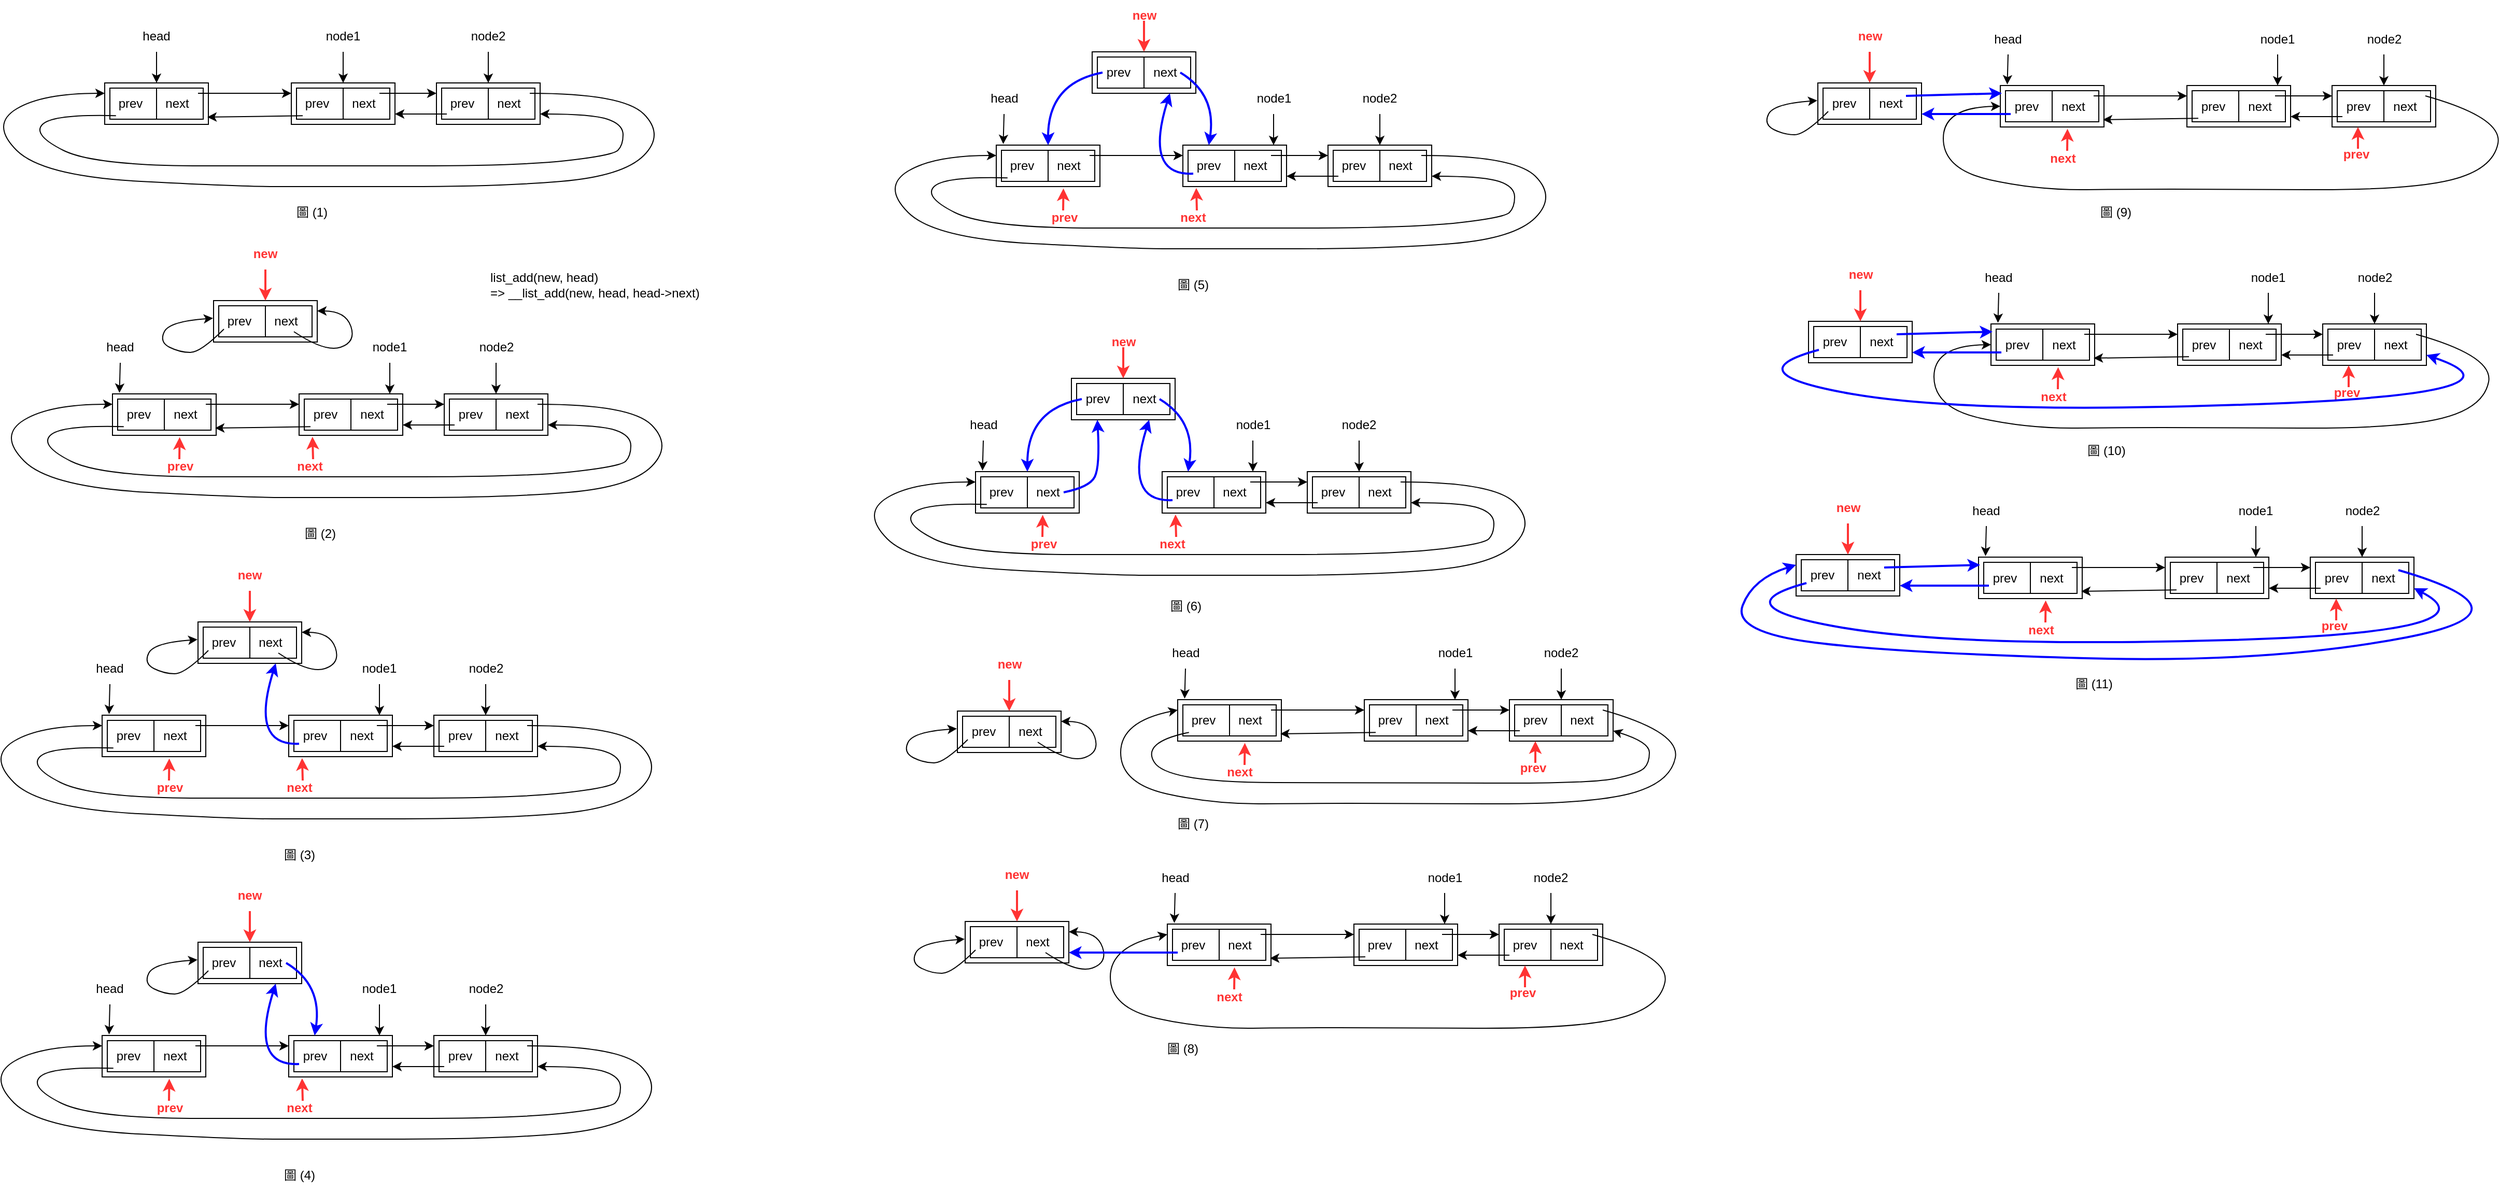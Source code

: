 <mxfile version="20.2.3" type="device"><diagram id="W5h0yVAcadwhPaYmEdNr" name="第 1 页"><mxGraphModel dx="981" dy="481" grid="1" gridSize="10" guides="1" tooltips="1" connect="1" arrows="1" fold="1" page="1" pageScale="1" pageWidth="827" pageHeight="1169" math="0" shadow="0"><root><mxCell id="0"/><mxCell id="1" parent="0"/><mxCell id="ujOswUZxS2Ph0ds_Xubp-6" value="" style="rounded=0;whiteSpace=wrap;html=1;" vertex="1" parent="1"><mxGeometry x="120" y="100" width="100" height="40" as="geometry"/></mxCell><mxCell id="ujOswUZxS2Ph0ds_Xubp-1" value="" style="rounded=0;whiteSpace=wrap;html=1;" vertex="1" parent="1"><mxGeometry x="125" y="105" width="45" height="30" as="geometry"/></mxCell><mxCell id="ujOswUZxS2Ph0ds_Xubp-2" value="prev" style="text;html=1;strokeColor=none;fillColor=none;align=center;verticalAlign=middle;whiteSpace=wrap;rounded=0;" vertex="1" parent="1"><mxGeometry x="130" y="105" width="30" height="30" as="geometry"/></mxCell><mxCell id="ujOswUZxS2Ph0ds_Xubp-5" value="head" style="text;html=1;strokeColor=none;fillColor=none;align=center;verticalAlign=middle;whiteSpace=wrap;rounded=0;" vertex="1" parent="1"><mxGeometry x="140" y="40" width="60" height="30" as="geometry"/></mxCell><mxCell id="ujOswUZxS2Ph0ds_Xubp-7" value="" style="endArrow=classic;html=1;rounded=0;exitX=0.5;exitY=1;exitDx=0;exitDy=0;entryX=0.5;entryY=0;entryDx=0;entryDy=0;" edge="1" parent="1" source="ujOswUZxS2Ph0ds_Xubp-5" target="ujOswUZxS2Ph0ds_Xubp-6"><mxGeometry width="50" height="50" relative="1" as="geometry"><mxPoint x="430" y="230" as="sourcePoint"/><mxPoint x="480" y="180" as="targetPoint"/></mxGeometry></mxCell><mxCell id="ujOswUZxS2Ph0ds_Xubp-8" value="" style="rounded=0;whiteSpace=wrap;html=1;" vertex="1" parent="1"><mxGeometry x="170" y="105" width="45" height="30" as="geometry"/></mxCell><mxCell id="ujOswUZxS2Ph0ds_Xubp-9" value="next" style="text;html=1;strokeColor=none;fillColor=none;align=center;verticalAlign=middle;whiteSpace=wrap;rounded=0;" vertex="1" parent="1"><mxGeometry x="175" y="105" width="30" height="30" as="geometry"/></mxCell><mxCell id="ujOswUZxS2Ph0ds_Xubp-10" value="" style="rounded=0;whiteSpace=wrap;html=1;" vertex="1" parent="1"><mxGeometry x="300" y="100" width="100" height="40" as="geometry"/></mxCell><mxCell id="ujOswUZxS2Ph0ds_Xubp-11" value="" style="rounded=0;whiteSpace=wrap;html=1;" vertex="1" parent="1"><mxGeometry x="305" y="105" width="45" height="30" as="geometry"/></mxCell><mxCell id="ujOswUZxS2Ph0ds_Xubp-12" value="prev" style="text;html=1;strokeColor=none;fillColor=none;align=center;verticalAlign=middle;whiteSpace=wrap;rounded=0;" vertex="1" parent="1"><mxGeometry x="310" y="105" width="30" height="30" as="geometry"/></mxCell><mxCell id="ujOswUZxS2Ph0ds_Xubp-13" value="" style="rounded=0;whiteSpace=wrap;html=1;" vertex="1" parent="1"><mxGeometry x="350" y="105" width="45" height="30" as="geometry"/></mxCell><mxCell id="ujOswUZxS2Ph0ds_Xubp-14" value="next" style="text;html=1;strokeColor=none;fillColor=none;align=center;verticalAlign=middle;whiteSpace=wrap;rounded=0;" vertex="1" parent="1"><mxGeometry x="355" y="105" width="30" height="30" as="geometry"/></mxCell><mxCell id="ujOswUZxS2Ph0ds_Xubp-15" value="node1" style="text;html=1;strokeColor=none;fillColor=none;align=center;verticalAlign=middle;whiteSpace=wrap;rounded=0;" vertex="1" parent="1"><mxGeometry x="320" y="40" width="60" height="30" as="geometry"/></mxCell><mxCell id="ujOswUZxS2Ph0ds_Xubp-16" value="" style="endArrow=classic;html=1;rounded=0;exitX=0.5;exitY=1;exitDx=0;exitDy=0;" edge="1" parent="1" source="ujOswUZxS2Ph0ds_Xubp-15"><mxGeometry width="50" height="50" relative="1" as="geometry"><mxPoint x="580" y="200" as="sourcePoint"/><mxPoint x="350" y="100" as="targetPoint"/></mxGeometry></mxCell><mxCell id="ujOswUZxS2Ph0ds_Xubp-17" value="" style="rounded=0;whiteSpace=wrap;html=1;" vertex="1" parent="1"><mxGeometry x="440" y="100" width="100" height="40" as="geometry"/></mxCell><mxCell id="ujOswUZxS2Ph0ds_Xubp-18" value="" style="rounded=0;whiteSpace=wrap;html=1;" vertex="1" parent="1"><mxGeometry x="445" y="105" width="45" height="30" as="geometry"/></mxCell><mxCell id="ujOswUZxS2Ph0ds_Xubp-19" value="prev" style="text;html=1;strokeColor=none;fillColor=none;align=center;verticalAlign=middle;whiteSpace=wrap;rounded=0;" vertex="1" parent="1"><mxGeometry x="450" y="105" width="30" height="30" as="geometry"/></mxCell><mxCell id="ujOswUZxS2Ph0ds_Xubp-20" value="" style="rounded=0;whiteSpace=wrap;html=1;" vertex="1" parent="1"><mxGeometry x="490" y="105" width="45" height="30" as="geometry"/></mxCell><mxCell id="ujOswUZxS2Ph0ds_Xubp-21" value="next" style="text;html=1;strokeColor=none;fillColor=none;align=center;verticalAlign=middle;whiteSpace=wrap;rounded=0;" vertex="1" parent="1"><mxGeometry x="495" y="105" width="30" height="30" as="geometry"/></mxCell><mxCell id="ujOswUZxS2Ph0ds_Xubp-22" value="node2" style="text;html=1;strokeColor=none;fillColor=none;align=center;verticalAlign=middle;whiteSpace=wrap;rounded=0;" vertex="1" parent="1"><mxGeometry x="460" y="40" width="60" height="30" as="geometry"/></mxCell><mxCell id="ujOswUZxS2Ph0ds_Xubp-23" value="" style="endArrow=classic;html=1;rounded=0;exitX=0.5;exitY=1;exitDx=0;exitDy=0;" edge="1" source="ujOswUZxS2Ph0ds_Xubp-22" parent="1"><mxGeometry width="50" height="50" relative="1" as="geometry"><mxPoint x="720" y="200" as="sourcePoint"/><mxPoint x="490" y="100" as="targetPoint"/></mxGeometry></mxCell><mxCell id="ujOswUZxS2Ph0ds_Xubp-25" value="" style="endArrow=classic;html=1;rounded=0;" edge="1" parent="1"><mxGeometry width="50" height="50" relative="1" as="geometry"><mxPoint x="210" y="110" as="sourcePoint"/><mxPoint x="300" y="110" as="targetPoint"/></mxGeometry></mxCell><mxCell id="ujOswUZxS2Ph0ds_Xubp-26" value="" style="endArrow=classic;html=1;rounded=0;" edge="1" parent="1"><mxGeometry width="50" height="50" relative="1" as="geometry"><mxPoint x="385" y="110" as="sourcePoint"/><mxPoint x="440" y="110" as="targetPoint"/></mxGeometry></mxCell><mxCell id="ujOswUZxS2Ph0ds_Xubp-27" value="" style="endArrow=classic;html=1;rounded=0;entryX=0.99;entryY=0.825;entryDx=0;entryDy=0;entryPerimeter=0;exitX=0.033;exitY=0.889;exitDx=0;exitDy=0;exitPerimeter=0;" edge="1" parent="1" source="ujOswUZxS2Ph0ds_Xubp-12" target="ujOswUZxS2Ph0ds_Xubp-6"><mxGeometry width="50" height="50" relative="1" as="geometry"><mxPoint x="300" y="110" as="sourcePoint"/><mxPoint x="350" y="60" as="targetPoint"/></mxGeometry></mxCell><mxCell id="ujOswUZxS2Ph0ds_Xubp-30" value="" style="endArrow=classic;html=1;rounded=0;entryX=1;entryY=0.75;entryDx=0;entryDy=0;exitX=0;exitY=0.833;exitDx=0;exitDy=0;exitPerimeter=0;" edge="1" parent="1" source="ujOswUZxS2Ph0ds_Xubp-19" target="ujOswUZxS2Ph0ds_Xubp-10"><mxGeometry width="50" height="50" relative="1" as="geometry"><mxPoint x="300" y="110" as="sourcePoint"/><mxPoint x="350" y="60" as="targetPoint"/></mxGeometry></mxCell><mxCell id="ujOswUZxS2Ph0ds_Xubp-31" value="" style="curved=1;endArrow=classic;html=1;rounded=0;exitX=0.889;exitY=0.167;exitDx=0;exitDy=0;exitPerimeter=0;entryX=0;entryY=0.25;entryDx=0;entryDy=0;" edge="1" parent="1" source="ujOswUZxS2Ph0ds_Xubp-20" target="ujOswUZxS2Ph0ds_Xubp-6"><mxGeometry width="50" height="50" relative="1" as="geometry"><mxPoint x="300" y="110" as="sourcePoint"/><mxPoint x="350" y="60" as="targetPoint"/><Array as="points"><mxPoint x="620" y="110"/><mxPoint x="660" y="150"/><mxPoint x="620" y="190"/><mxPoint x="500" y="200"/><mxPoint x="320" y="200"/><mxPoint x="250" y="200"/><mxPoint x="60" y="190"/><mxPoint x="10" y="140"/><mxPoint x="60" y="110"/></Array></mxGeometry></mxCell><mxCell id="ujOswUZxS2Ph0ds_Xubp-32" value="" style="curved=1;endArrow=classic;html=1;rounded=0;exitX=0.029;exitY=0.886;exitDx=0;exitDy=0;exitPerimeter=0;entryX=1;entryY=0.75;entryDx=0;entryDy=0;" edge="1" parent="1" source="ujOswUZxS2Ph0ds_Xubp-2" target="ujOswUZxS2Ph0ds_Xubp-17"><mxGeometry width="50" height="50" relative="1" as="geometry"><mxPoint x="300" y="40" as="sourcePoint"/><mxPoint x="350" y="-10" as="targetPoint"/><Array as="points"><mxPoint x="70" y="130"/><mxPoint x="50" y="150"/><mxPoint x="110" y="180"/><mxPoint x="320" y="180"/><mxPoint x="520" y="180"/><mxPoint x="610" y="170"/><mxPoint x="620" y="160"/><mxPoint x="620" y="140"/><mxPoint x="590" y="130"/></Array></mxGeometry></mxCell><mxCell id="ujOswUZxS2Ph0ds_Xubp-33" value="圖 (1)" style="text;html=1;strokeColor=none;fillColor=none;align=center;verticalAlign=middle;whiteSpace=wrap;rounded=0;" vertex="1" parent="1"><mxGeometry x="290" y="210" width="60" height="30" as="geometry"/></mxCell><mxCell id="ujOswUZxS2Ph0ds_Xubp-34" value="" style="rounded=0;whiteSpace=wrap;html=1;" vertex="1" parent="1"><mxGeometry x="127.5" y="400" width="100" height="40" as="geometry"/></mxCell><mxCell id="ujOswUZxS2Ph0ds_Xubp-35" value="" style="rounded=0;whiteSpace=wrap;html=1;" vertex="1" parent="1"><mxGeometry x="132.5" y="405" width="45" height="30" as="geometry"/></mxCell><mxCell id="ujOswUZxS2Ph0ds_Xubp-36" value="prev" style="text;html=1;strokeColor=none;fillColor=none;align=center;verticalAlign=middle;whiteSpace=wrap;rounded=0;" vertex="1" parent="1"><mxGeometry x="137.5" y="405" width="30" height="30" as="geometry"/></mxCell><mxCell id="ujOswUZxS2Ph0ds_Xubp-37" value="head" style="text;html=1;strokeColor=none;fillColor=none;align=center;verticalAlign=middle;whiteSpace=wrap;rounded=0;" vertex="1" parent="1"><mxGeometry x="105" y="340" width="60" height="30" as="geometry"/></mxCell><mxCell id="ujOswUZxS2Ph0ds_Xubp-38" value="" style="endArrow=classic;html=1;rounded=0;exitX=0.5;exitY=1;exitDx=0;exitDy=0;entryX=0.067;entryY=-0.026;entryDx=0;entryDy=0;entryPerimeter=0;" edge="1" parent="1" source="ujOswUZxS2Ph0ds_Xubp-37" target="ujOswUZxS2Ph0ds_Xubp-34"><mxGeometry width="50" height="50" relative="1" as="geometry"><mxPoint x="437.5" y="530" as="sourcePoint"/><mxPoint x="487.5" y="480" as="targetPoint"/></mxGeometry></mxCell><mxCell id="ujOswUZxS2Ph0ds_Xubp-39" value="" style="rounded=0;whiteSpace=wrap;html=1;" vertex="1" parent="1"><mxGeometry x="177.5" y="405" width="45" height="30" as="geometry"/></mxCell><mxCell id="ujOswUZxS2Ph0ds_Xubp-40" value="next" style="text;html=1;strokeColor=none;fillColor=none;align=center;verticalAlign=middle;whiteSpace=wrap;rounded=0;" vertex="1" parent="1"><mxGeometry x="182.5" y="405" width="30" height="30" as="geometry"/></mxCell><mxCell id="ujOswUZxS2Ph0ds_Xubp-41" value="" style="rounded=0;whiteSpace=wrap;html=1;" vertex="1" parent="1"><mxGeometry x="307.5" y="400" width="100" height="40" as="geometry"/></mxCell><mxCell id="ujOswUZxS2Ph0ds_Xubp-42" value="" style="rounded=0;whiteSpace=wrap;html=1;" vertex="1" parent="1"><mxGeometry x="312.5" y="405" width="45" height="30" as="geometry"/></mxCell><mxCell id="ujOswUZxS2Ph0ds_Xubp-43" value="prev" style="text;html=1;strokeColor=none;fillColor=none;align=center;verticalAlign=middle;whiteSpace=wrap;rounded=0;" vertex="1" parent="1"><mxGeometry x="317.5" y="405" width="30" height="30" as="geometry"/></mxCell><mxCell id="ujOswUZxS2Ph0ds_Xubp-44" value="" style="rounded=0;whiteSpace=wrap;html=1;" vertex="1" parent="1"><mxGeometry x="357.5" y="405" width="45" height="30" as="geometry"/></mxCell><mxCell id="ujOswUZxS2Ph0ds_Xubp-45" value="next" style="text;html=1;strokeColor=none;fillColor=none;align=center;verticalAlign=middle;whiteSpace=wrap;rounded=0;" vertex="1" parent="1"><mxGeometry x="362.5" y="405" width="30" height="30" as="geometry"/></mxCell><mxCell id="ujOswUZxS2Ph0ds_Xubp-46" value="node1" style="text;html=1;strokeColor=none;fillColor=none;align=center;verticalAlign=middle;whiteSpace=wrap;rounded=0;" vertex="1" parent="1"><mxGeometry x="365" y="340" width="60" height="30" as="geometry"/></mxCell><mxCell id="ujOswUZxS2Ph0ds_Xubp-47" value="" style="endArrow=classic;html=1;rounded=0;exitX=0.5;exitY=1;exitDx=0;exitDy=0;entryX=0.875;entryY=0;entryDx=0;entryDy=0;entryPerimeter=0;" edge="1" parent="1" source="ujOswUZxS2Ph0ds_Xubp-46" target="ujOswUZxS2Ph0ds_Xubp-41"><mxGeometry width="50" height="50" relative="1" as="geometry"><mxPoint x="587.5" y="500" as="sourcePoint"/><mxPoint x="357.5" y="400" as="targetPoint"/></mxGeometry></mxCell><mxCell id="ujOswUZxS2Ph0ds_Xubp-48" value="" style="rounded=0;whiteSpace=wrap;html=1;" vertex="1" parent="1"><mxGeometry x="447.5" y="400" width="100" height="40" as="geometry"/></mxCell><mxCell id="ujOswUZxS2Ph0ds_Xubp-49" value="" style="rounded=0;whiteSpace=wrap;html=1;" vertex="1" parent="1"><mxGeometry x="452.5" y="405" width="45" height="30" as="geometry"/></mxCell><mxCell id="ujOswUZxS2Ph0ds_Xubp-50" value="prev" style="text;html=1;strokeColor=none;fillColor=none;align=center;verticalAlign=middle;whiteSpace=wrap;rounded=0;" vertex="1" parent="1"><mxGeometry x="457.5" y="405" width="30" height="30" as="geometry"/></mxCell><mxCell id="ujOswUZxS2Ph0ds_Xubp-51" value="" style="rounded=0;whiteSpace=wrap;html=1;" vertex="1" parent="1"><mxGeometry x="497.5" y="405" width="45" height="30" as="geometry"/></mxCell><mxCell id="ujOswUZxS2Ph0ds_Xubp-52" value="next" style="text;html=1;strokeColor=none;fillColor=none;align=center;verticalAlign=middle;whiteSpace=wrap;rounded=0;" vertex="1" parent="1"><mxGeometry x="502.5" y="405" width="30" height="30" as="geometry"/></mxCell><mxCell id="ujOswUZxS2Ph0ds_Xubp-53" value="node2" style="text;html=1;strokeColor=none;fillColor=none;align=center;verticalAlign=middle;whiteSpace=wrap;rounded=0;" vertex="1" parent="1"><mxGeometry x="467.5" y="340" width="60" height="30" as="geometry"/></mxCell><mxCell id="ujOswUZxS2Ph0ds_Xubp-54" value="" style="endArrow=classic;html=1;rounded=0;exitX=0.5;exitY=1;exitDx=0;exitDy=0;" edge="1" parent="1" source="ujOswUZxS2Ph0ds_Xubp-53"><mxGeometry width="50" height="50" relative="1" as="geometry"><mxPoint x="727.5" y="500" as="sourcePoint"/><mxPoint x="497.5" y="400" as="targetPoint"/></mxGeometry></mxCell><mxCell id="ujOswUZxS2Ph0ds_Xubp-55" value="" style="endArrow=classic;html=1;rounded=0;" edge="1" parent="1"><mxGeometry width="50" height="50" relative="1" as="geometry"><mxPoint x="217.5" y="410" as="sourcePoint"/><mxPoint x="307.5" y="410" as="targetPoint"/></mxGeometry></mxCell><mxCell id="ujOswUZxS2Ph0ds_Xubp-56" value="" style="endArrow=classic;html=1;rounded=0;" edge="1" parent="1"><mxGeometry width="50" height="50" relative="1" as="geometry"><mxPoint x="392.5" y="410" as="sourcePoint"/><mxPoint x="447.5" y="410" as="targetPoint"/></mxGeometry></mxCell><mxCell id="ujOswUZxS2Ph0ds_Xubp-57" value="" style="endArrow=classic;html=1;rounded=0;entryX=0.99;entryY=0.825;entryDx=0;entryDy=0;entryPerimeter=0;exitX=0.033;exitY=0.889;exitDx=0;exitDy=0;exitPerimeter=0;" edge="1" parent="1" source="ujOswUZxS2Ph0ds_Xubp-43" target="ujOswUZxS2Ph0ds_Xubp-34"><mxGeometry width="50" height="50" relative="1" as="geometry"><mxPoint x="307.5" y="410" as="sourcePoint"/><mxPoint x="357.5" y="360" as="targetPoint"/></mxGeometry></mxCell><mxCell id="ujOswUZxS2Ph0ds_Xubp-58" value="" style="endArrow=classic;html=1;rounded=0;entryX=1;entryY=0.75;entryDx=0;entryDy=0;exitX=0;exitY=0.833;exitDx=0;exitDy=0;exitPerimeter=0;" edge="1" parent="1" source="ujOswUZxS2Ph0ds_Xubp-50" target="ujOswUZxS2Ph0ds_Xubp-41"><mxGeometry width="50" height="50" relative="1" as="geometry"><mxPoint x="307.5" y="410" as="sourcePoint"/><mxPoint x="357.5" y="360" as="targetPoint"/></mxGeometry></mxCell><mxCell id="ujOswUZxS2Ph0ds_Xubp-59" value="" style="curved=1;endArrow=classic;html=1;rounded=0;exitX=0.889;exitY=0.167;exitDx=0;exitDy=0;exitPerimeter=0;entryX=0;entryY=0.25;entryDx=0;entryDy=0;" edge="1" parent="1" source="ujOswUZxS2Ph0ds_Xubp-51" target="ujOswUZxS2Ph0ds_Xubp-34"><mxGeometry width="50" height="50" relative="1" as="geometry"><mxPoint x="307.5" y="410" as="sourcePoint"/><mxPoint x="357.5" y="360" as="targetPoint"/><Array as="points"><mxPoint x="627.5" y="410"/><mxPoint x="667.5" y="450"/><mxPoint x="627.5" y="490"/><mxPoint x="507.5" y="500"/><mxPoint x="327.5" y="500"/><mxPoint x="257.5" y="500"/><mxPoint x="67.5" y="490"/><mxPoint x="17.5" y="440"/><mxPoint x="67.5" y="410"/></Array></mxGeometry></mxCell><mxCell id="ujOswUZxS2Ph0ds_Xubp-60" value="" style="curved=1;endArrow=classic;html=1;rounded=0;exitX=0.029;exitY=0.886;exitDx=0;exitDy=0;exitPerimeter=0;entryX=1;entryY=0.75;entryDx=0;entryDy=0;" edge="1" parent="1" source="ujOswUZxS2Ph0ds_Xubp-36" target="ujOswUZxS2Ph0ds_Xubp-48"><mxGeometry width="50" height="50" relative="1" as="geometry"><mxPoint x="307.5" y="340" as="sourcePoint"/><mxPoint x="357.5" y="290" as="targetPoint"/><Array as="points"><mxPoint x="77.5" y="430"/><mxPoint x="57.5" y="450"/><mxPoint x="117.5" y="480"/><mxPoint x="327.5" y="480"/><mxPoint x="527.5" y="480"/><mxPoint x="617.5" y="470"/><mxPoint x="627.5" y="460"/><mxPoint x="627.5" y="440"/><mxPoint x="597.5" y="430"/></Array></mxGeometry></mxCell><mxCell id="ujOswUZxS2Ph0ds_Xubp-61" value="圖 (2)" style="text;html=1;strokeColor=none;fillColor=none;align=center;verticalAlign=middle;whiteSpace=wrap;rounded=0;" vertex="1" parent="1"><mxGeometry x="297.5" y="520" width="60" height="30" as="geometry"/></mxCell><mxCell id="ujOswUZxS2Ph0ds_Xubp-62" value="list_add(new, head)&lt;br&gt;=&amp;gt; __list_add(new, head, head-&amp;gt;next)" style="text;html=1;strokeColor=none;fillColor=none;align=left;verticalAlign=middle;whiteSpace=wrap;rounded=0;" vertex="1" parent="1"><mxGeometry x="490" y="270" width="240" height="50" as="geometry"/></mxCell><mxCell id="ujOswUZxS2Ph0ds_Xubp-63" value="&lt;b&gt;&lt;font color=&quot;#ff3333&quot;&gt;prev&lt;/font&gt;&lt;/b&gt;" style="text;html=1;strokeColor=none;fillColor=none;align=center;verticalAlign=middle;whiteSpace=wrap;rounded=0;" vertex="1" parent="1"><mxGeometry x="163" y="455" width="60" height="30" as="geometry"/></mxCell><mxCell id="ujOswUZxS2Ph0ds_Xubp-64" value="" style="endArrow=classic;html=1;rounded=0;fontColor=#FF3333;entryX=0.648;entryY=1.045;entryDx=0;entryDy=0;entryPerimeter=0;strokeColor=#FF3333;strokeWidth=2;" edge="1" parent="1" target="ujOswUZxS2Ph0ds_Xubp-34"><mxGeometry width="50" height="50" relative="1" as="geometry"><mxPoint x="192" y="463" as="sourcePoint"/><mxPoint x="337.5" y="410" as="targetPoint"/></mxGeometry></mxCell><mxCell id="ujOswUZxS2Ph0ds_Xubp-65" value="&lt;b&gt;&lt;font color=&quot;#ff3333&quot;&gt;next&lt;/font&gt;&lt;/b&gt;" style="text;html=1;strokeColor=none;fillColor=none;align=center;verticalAlign=middle;whiteSpace=wrap;rounded=0;" vertex="1" parent="1"><mxGeometry x="287.5" y="455" width="60" height="30" as="geometry"/></mxCell><mxCell id="ujOswUZxS2Ph0ds_Xubp-67" value="" style="endArrow=classic;html=1;rounded=0;fontColor=#FF3333;entryX=0.129;entryY=1.033;entryDx=0;entryDy=0;entryPerimeter=0;strokeColor=#FF3333;strokeWidth=2;" edge="1" parent="1" target="ujOswUZxS2Ph0ds_Xubp-41"><mxGeometry width="50" height="50" relative="1" as="geometry"><mxPoint x="321" y="463" as="sourcePoint"/><mxPoint x="337.5" y="410" as="targetPoint"/></mxGeometry></mxCell><mxCell id="ujOswUZxS2Ph0ds_Xubp-68" value="" style="rounded=0;whiteSpace=wrap;html=1;strokeColor=#000000;strokeWidth=1;" vertex="1" parent="1"><mxGeometry x="225" y="310" width="100" height="40" as="geometry"/></mxCell><mxCell id="ujOswUZxS2Ph0ds_Xubp-69" value="" style="rounded=0;whiteSpace=wrap;html=1;strokeWidth=1;strokeColor=#000000;" vertex="1" parent="1"><mxGeometry x="230" y="315" width="45" height="30" as="geometry"/></mxCell><mxCell id="ujOswUZxS2Ph0ds_Xubp-70" value="prev" style="text;html=1;strokeColor=none;fillColor=none;align=center;verticalAlign=middle;whiteSpace=wrap;rounded=0;" vertex="1" parent="1"><mxGeometry x="235" y="315" width="30" height="30" as="geometry"/></mxCell><mxCell id="ujOswUZxS2Ph0ds_Xubp-71" value="" style="rounded=0;whiteSpace=wrap;html=1;strokeWidth=1;strokeColor=#000000;" vertex="1" parent="1"><mxGeometry x="275" y="315" width="45" height="30" as="geometry"/></mxCell><mxCell id="ujOswUZxS2Ph0ds_Xubp-72" value="next" style="text;html=1;strokeColor=none;fillColor=none;align=center;verticalAlign=middle;whiteSpace=wrap;rounded=0;" vertex="1" parent="1"><mxGeometry x="280" y="315" width="30" height="30" as="geometry"/></mxCell><mxCell id="ujOswUZxS2Ph0ds_Xubp-73" value="&lt;font color=&quot;#ff3333&quot;&gt;&lt;b&gt;new&lt;/b&gt;&lt;/font&gt;" style="text;html=1;strokeColor=none;fillColor=none;align=center;verticalAlign=middle;whiteSpace=wrap;rounded=0;" vertex="1" parent="1"><mxGeometry x="245" y="250" width="60" height="30" as="geometry"/></mxCell><mxCell id="ujOswUZxS2Ph0ds_Xubp-75" value="" style="endArrow=classic;html=1;rounded=0;fontColor=#FF3333;entryX=0.5;entryY=0;entryDx=0;entryDy=0;strokeColor=#FF3333;strokeWidth=2;exitX=0.5;exitY=1;exitDx=0;exitDy=0;" edge="1" parent="1" source="ujOswUZxS2Ph0ds_Xubp-73" target="ujOswUZxS2Ph0ds_Xubp-68"><mxGeometry width="50" height="50" relative="1" as="geometry"><mxPoint x="224" y="408" as="sourcePoint"/><mxPoint x="345" y="450" as="targetPoint"/></mxGeometry></mxCell><mxCell id="ujOswUZxS2Ph0ds_Xubp-76" value="" style="curved=1;endArrow=classic;html=1;rounded=0;fontColor=#FF3333;strokeColor=#000000;strokeWidth=1;exitX=0.75;exitY=0.833;exitDx=0;exitDy=0;exitPerimeter=0;entryX=1;entryY=0.25;entryDx=0;entryDy=0;" edge="1" parent="1" source="ujOswUZxS2Ph0ds_Xubp-72" target="ujOswUZxS2Ph0ds_Xubp-68"><mxGeometry width="50" height="50" relative="1" as="geometry"><mxPoint x="302.5" y="420" as="sourcePoint"/><mxPoint x="352.5" y="370" as="targetPoint"/><Array as="points"><mxPoint x="332.5" y="360"/><mxPoint x="362.5" y="350"/><mxPoint x="352.5" y="320"/></Array></mxGeometry></mxCell><mxCell id="ujOswUZxS2Ph0ds_Xubp-77" value="" style="curved=1;endArrow=classic;html=1;rounded=0;fontColor=#FF3333;strokeColor=#000000;strokeWidth=1;exitX=0;exitY=0.75;exitDx=0;exitDy=0;entryX=-0.005;entryY=0.426;entryDx=0;entryDy=0;entryPerimeter=0;" edge="1" parent="1" source="ujOswUZxS2Ph0ds_Xubp-70" target="ujOswUZxS2Ph0ds_Xubp-68"><mxGeometry width="50" height="50" relative="1" as="geometry"><mxPoint x="302.5" y="420" as="sourcePoint"/><mxPoint x="352.5" y="370" as="targetPoint"/><Array as="points"><mxPoint x="212.5" y="360"/><mxPoint x="192.5" y="360"/><mxPoint x="172.5" y="350"/><mxPoint x="182.5" y="330"/></Array></mxGeometry></mxCell><mxCell id="ujOswUZxS2Ph0ds_Xubp-79" value="" style="rounded=0;whiteSpace=wrap;html=1;" vertex="1" parent="1"><mxGeometry x="117.5" y="710" width="100" height="40" as="geometry"/></mxCell><mxCell id="ujOswUZxS2Ph0ds_Xubp-80" value="" style="rounded=0;whiteSpace=wrap;html=1;" vertex="1" parent="1"><mxGeometry x="122.5" y="715" width="45" height="30" as="geometry"/></mxCell><mxCell id="ujOswUZxS2Ph0ds_Xubp-81" value="prev" style="text;html=1;strokeColor=none;fillColor=none;align=center;verticalAlign=middle;whiteSpace=wrap;rounded=0;" vertex="1" parent="1"><mxGeometry x="127.5" y="715" width="30" height="30" as="geometry"/></mxCell><mxCell id="ujOswUZxS2Ph0ds_Xubp-82" value="head" style="text;html=1;strokeColor=none;fillColor=none;align=center;verticalAlign=middle;whiteSpace=wrap;rounded=0;" vertex="1" parent="1"><mxGeometry x="95" y="650" width="60" height="30" as="geometry"/></mxCell><mxCell id="ujOswUZxS2Ph0ds_Xubp-83" value="" style="endArrow=classic;html=1;rounded=0;exitX=0.5;exitY=1;exitDx=0;exitDy=0;entryX=0.067;entryY=-0.026;entryDx=0;entryDy=0;entryPerimeter=0;" edge="1" parent="1" source="ujOswUZxS2Ph0ds_Xubp-82" target="ujOswUZxS2Ph0ds_Xubp-79"><mxGeometry width="50" height="50" relative="1" as="geometry"><mxPoint x="427.5" y="840" as="sourcePoint"/><mxPoint x="477.5" y="790" as="targetPoint"/></mxGeometry></mxCell><mxCell id="ujOswUZxS2Ph0ds_Xubp-84" value="" style="rounded=0;whiteSpace=wrap;html=1;" vertex="1" parent="1"><mxGeometry x="167.5" y="715" width="45" height="30" as="geometry"/></mxCell><mxCell id="ujOswUZxS2Ph0ds_Xubp-85" value="next" style="text;html=1;strokeColor=none;fillColor=none;align=center;verticalAlign=middle;whiteSpace=wrap;rounded=0;" vertex="1" parent="1"><mxGeometry x="172.5" y="715" width="30" height="30" as="geometry"/></mxCell><mxCell id="ujOswUZxS2Ph0ds_Xubp-86" value="" style="rounded=0;whiteSpace=wrap;html=1;" vertex="1" parent="1"><mxGeometry x="297.5" y="710" width="100" height="40" as="geometry"/></mxCell><mxCell id="ujOswUZxS2Ph0ds_Xubp-87" value="" style="rounded=0;whiteSpace=wrap;html=1;" vertex="1" parent="1"><mxGeometry x="302.5" y="715" width="45" height="30" as="geometry"/></mxCell><mxCell id="ujOswUZxS2Ph0ds_Xubp-88" value="prev" style="text;html=1;strokeColor=none;fillColor=none;align=center;verticalAlign=middle;whiteSpace=wrap;rounded=0;" vertex="1" parent="1"><mxGeometry x="307.5" y="715" width="30" height="30" as="geometry"/></mxCell><mxCell id="ujOswUZxS2Ph0ds_Xubp-89" value="" style="rounded=0;whiteSpace=wrap;html=1;" vertex="1" parent="1"><mxGeometry x="347.5" y="715" width="45" height="30" as="geometry"/></mxCell><mxCell id="ujOswUZxS2Ph0ds_Xubp-90" value="next" style="text;html=1;strokeColor=none;fillColor=none;align=center;verticalAlign=middle;whiteSpace=wrap;rounded=0;" vertex="1" parent="1"><mxGeometry x="352.5" y="715" width="30" height="30" as="geometry"/></mxCell><mxCell id="ujOswUZxS2Ph0ds_Xubp-91" value="node1" style="text;html=1;strokeColor=none;fillColor=none;align=center;verticalAlign=middle;whiteSpace=wrap;rounded=0;" vertex="1" parent="1"><mxGeometry x="355" y="650" width="60" height="30" as="geometry"/></mxCell><mxCell id="ujOswUZxS2Ph0ds_Xubp-92" value="" style="endArrow=classic;html=1;rounded=0;exitX=0.5;exitY=1;exitDx=0;exitDy=0;entryX=0.875;entryY=0;entryDx=0;entryDy=0;entryPerimeter=0;" edge="1" parent="1" source="ujOswUZxS2Ph0ds_Xubp-91" target="ujOswUZxS2Ph0ds_Xubp-86"><mxGeometry width="50" height="50" relative="1" as="geometry"><mxPoint x="577.5" y="810" as="sourcePoint"/><mxPoint x="347.5" y="710" as="targetPoint"/></mxGeometry></mxCell><mxCell id="ujOswUZxS2Ph0ds_Xubp-93" value="" style="rounded=0;whiteSpace=wrap;html=1;" vertex="1" parent="1"><mxGeometry x="437.5" y="710" width="100" height="40" as="geometry"/></mxCell><mxCell id="ujOswUZxS2Ph0ds_Xubp-94" value="" style="rounded=0;whiteSpace=wrap;html=1;" vertex="1" parent="1"><mxGeometry x="442.5" y="715" width="45" height="30" as="geometry"/></mxCell><mxCell id="ujOswUZxS2Ph0ds_Xubp-95" value="prev" style="text;html=1;strokeColor=none;fillColor=none;align=center;verticalAlign=middle;whiteSpace=wrap;rounded=0;" vertex="1" parent="1"><mxGeometry x="447.5" y="715" width="30" height="30" as="geometry"/></mxCell><mxCell id="ujOswUZxS2Ph0ds_Xubp-96" value="" style="rounded=0;whiteSpace=wrap;html=1;" vertex="1" parent="1"><mxGeometry x="487.5" y="715" width="45" height="30" as="geometry"/></mxCell><mxCell id="ujOswUZxS2Ph0ds_Xubp-97" value="next" style="text;html=1;strokeColor=none;fillColor=none;align=center;verticalAlign=middle;whiteSpace=wrap;rounded=0;" vertex="1" parent="1"><mxGeometry x="492.5" y="715" width="30" height="30" as="geometry"/></mxCell><mxCell id="ujOswUZxS2Ph0ds_Xubp-98" value="node2" style="text;html=1;strokeColor=none;fillColor=none;align=center;verticalAlign=middle;whiteSpace=wrap;rounded=0;" vertex="1" parent="1"><mxGeometry x="457.5" y="650" width="60" height="30" as="geometry"/></mxCell><mxCell id="ujOswUZxS2Ph0ds_Xubp-99" value="" style="endArrow=classic;html=1;rounded=0;exitX=0.5;exitY=1;exitDx=0;exitDy=0;" edge="1" parent="1" source="ujOswUZxS2Ph0ds_Xubp-98"><mxGeometry width="50" height="50" relative="1" as="geometry"><mxPoint x="717.5" y="810" as="sourcePoint"/><mxPoint x="487.5" y="710" as="targetPoint"/></mxGeometry></mxCell><mxCell id="ujOswUZxS2Ph0ds_Xubp-100" value="" style="endArrow=classic;html=1;rounded=0;" edge="1" parent="1"><mxGeometry width="50" height="50" relative="1" as="geometry"><mxPoint x="207.5" y="720" as="sourcePoint"/><mxPoint x="297.5" y="720" as="targetPoint"/></mxGeometry></mxCell><mxCell id="ujOswUZxS2Ph0ds_Xubp-101" value="" style="endArrow=classic;html=1;rounded=0;" edge="1" parent="1"><mxGeometry width="50" height="50" relative="1" as="geometry"><mxPoint x="382.5" y="720" as="sourcePoint"/><mxPoint x="437.5" y="720" as="targetPoint"/></mxGeometry></mxCell><mxCell id="ujOswUZxS2Ph0ds_Xubp-103" value="" style="endArrow=classic;html=1;rounded=0;entryX=1;entryY=0.75;entryDx=0;entryDy=0;exitX=0;exitY=0.833;exitDx=0;exitDy=0;exitPerimeter=0;" edge="1" parent="1" source="ujOswUZxS2Ph0ds_Xubp-95" target="ujOswUZxS2Ph0ds_Xubp-86"><mxGeometry width="50" height="50" relative="1" as="geometry"><mxPoint x="297.5" y="720" as="sourcePoint"/><mxPoint x="347.5" y="670" as="targetPoint"/></mxGeometry></mxCell><mxCell id="ujOswUZxS2Ph0ds_Xubp-104" value="" style="curved=1;endArrow=classic;html=1;rounded=0;exitX=0.889;exitY=0.167;exitDx=0;exitDy=0;exitPerimeter=0;entryX=0;entryY=0.25;entryDx=0;entryDy=0;" edge="1" parent="1" source="ujOswUZxS2Ph0ds_Xubp-96" target="ujOswUZxS2Ph0ds_Xubp-79"><mxGeometry width="50" height="50" relative="1" as="geometry"><mxPoint x="297.5" y="720" as="sourcePoint"/><mxPoint x="347.5" y="670" as="targetPoint"/><Array as="points"><mxPoint x="617.5" y="720"/><mxPoint x="657.5" y="760"/><mxPoint x="617.5" y="800"/><mxPoint x="497.5" y="810"/><mxPoint x="317.5" y="810"/><mxPoint x="247.5" y="810"/><mxPoint x="57.5" y="800"/><mxPoint x="7.5" y="750"/><mxPoint x="57.5" y="720"/></Array></mxGeometry></mxCell><mxCell id="ujOswUZxS2Ph0ds_Xubp-105" value="" style="curved=1;endArrow=classic;html=1;rounded=0;exitX=0.029;exitY=0.886;exitDx=0;exitDy=0;exitPerimeter=0;entryX=1;entryY=0.75;entryDx=0;entryDy=0;" edge="1" parent="1" source="ujOswUZxS2Ph0ds_Xubp-81" target="ujOswUZxS2Ph0ds_Xubp-93"><mxGeometry width="50" height="50" relative="1" as="geometry"><mxPoint x="297.5" y="650" as="sourcePoint"/><mxPoint x="347.5" y="600" as="targetPoint"/><Array as="points"><mxPoint x="67.5" y="740"/><mxPoint x="47.5" y="760"/><mxPoint x="107.5" y="790"/><mxPoint x="317.5" y="790"/><mxPoint x="517.5" y="790"/><mxPoint x="607.5" y="780"/><mxPoint x="617.5" y="770"/><mxPoint x="617.5" y="750"/><mxPoint x="587.5" y="740"/></Array></mxGeometry></mxCell><mxCell id="ujOswUZxS2Ph0ds_Xubp-106" value="&lt;b&gt;&lt;font color=&quot;#ff3333&quot;&gt;prev&lt;/font&gt;&lt;/b&gt;" style="text;html=1;strokeColor=none;fillColor=none;align=center;verticalAlign=middle;whiteSpace=wrap;rounded=0;" vertex="1" parent="1"><mxGeometry x="153" y="765" width="60" height="30" as="geometry"/></mxCell><mxCell id="ujOswUZxS2Ph0ds_Xubp-107" value="" style="endArrow=classic;html=1;rounded=0;fontColor=#FF3333;entryX=0.648;entryY=1.045;entryDx=0;entryDy=0;entryPerimeter=0;strokeColor=#FF3333;strokeWidth=2;" edge="1" parent="1" target="ujOswUZxS2Ph0ds_Xubp-79"><mxGeometry width="50" height="50" relative="1" as="geometry"><mxPoint x="182" y="773" as="sourcePoint"/><mxPoint x="327.5" y="720" as="targetPoint"/></mxGeometry></mxCell><mxCell id="ujOswUZxS2Ph0ds_Xubp-108" value="&lt;b&gt;&lt;font color=&quot;#ff3333&quot;&gt;next&lt;/font&gt;&lt;/b&gt;" style="text;html=1;strokeColor=none;fillColor=none;align=center;verticalAlign=middle;whiteSpace=wrap;rounded=0;" vertex="1" parent="1"><mxGeometry x="277.5" y="765" width="60" height="30" as="geometry"/></mxCell><mxCell id="ujOswUZxS2Ph0ds_Xubp-109" value="" style="endArrow=classic;html=1;rounded=0;fontColor=#FF3333;entryX=0.129;entryY=1.033;entryDx=0;entryDy=0;entryPerimeter=0;strokeColor=#FF3333;strokeWidth=2;" edge="1" parent="1" target="ujOswUZxS2Ph0ds_Xubp-86"><mxGeometry width="50" height="50" relative="1" as="geometry"><mxPoint x="311" y="773" as="sourcePoint"/><mxPoint x="327.5" y="720" as="targetPoint"/></mxGeometry></mxCell><mxCell id="ujOswUZxS2Ph0ds_Xubp-110" value="" style="rounded=0;whiteSpace=wrap;html=1;strokeColor=#000000;strokeWidth=1;" vertex="1" parent="1"><mxGeometry x="210" y="620" width="100" height="40" as="geometry"/></mxCell><mxCell id="ujOswUZxS2Ph0ds_Xubp-111" value="" style="rounded=0;whiteSpace=wrap;html=1;strokeWidth=1;strokeColor=#000000;" vertex="1" parent="1"><mxGeometry x="215" y="625" width="45" height="30" as="geometry"/></mxCell><mxCell id="ujOswUZxS2Ph0ds_Xubp-112" value="prev" style="text;html=1;strokeColor=none;fillColor=none;align=center;verticalAlign=middle;whiteSpace=wrap;rounded=0;" vertex="1" parent="1"><mxGeometry x="220" y="625" width="30" height="30" as="geometry"/></mxCell><mxCell id="ujOswUZxS2Ph0ds_Xubp-113" value="" style="rounded=0;whiteSpace=wrap;html=1;strokeWidth=1;strokeColor=#000000;" vertex="1" parent="1"><mxGeometry x="260" y="625" width="45" height="30" as="geometry"/></mxCell><mxCell id="ujOswUZxS2Ph0ds_Xubp-114" value="next" style="text;html=1;strokeColor=none;fillColor=none;align=center;verticalAlign=middle;whiteSpace=wrap;rounded=0;" vertex="1" parent="1"><mxGeometry x="265" y="625" width="30" height="30" as="geometry"/></mxCell><mxCell id="ujOswUZxS2Ph0ds_Xubp-115" value="&lt;font color=&quot;#ff3333&quot;&gt;&lt;b&gt;new&lt;/b&gt;&lt;/font&gt;" style="text;html=1;strokeColor=none;fillColor=none;align=center;verticalAlign=middle;whiteSpace=wrap;rounded=0;" vertex="1" parent="1"><mxGeometry x="230" y="560" width="60" height="30" as="geometry"/></mxCell><mxCell id="ujOswUZxS2Ph0ds_Xubp-116" value="" style="endArrow=classic;html=1;rounded=0;fontColor=#FF3333;entryX=0.5;entryY=0;entryDx=0;entryDy=0;strokeColor=#FF3333;strokeWidth=2;exitX=0.5;exitY=1;exitDx=0;exitDy=0;" edge="1" parent="1" source="ujOswUZxS2Ph0ds_Xubp-115" target="ujOswUZxS2Ph0ds_Xubp-110"><mxGeometry width="50" height="50" relative="1" as="geometry"><mxPoint x="209" y="718" as="sourcePoint"/><mxPoint x="330" y="760" as="targetPoint"/></mxGeometry></mxCell><mxCell id="ujOswUZxS2Ph0ds_Xubp-117" value="" style="curved=1;endArrow=classic;html=1;rounded=0;fontColor=#FF3333;strokeColor=#000000;strokeWidth=1;exitX=0.75;exitY=0.833;exitDx=0;exitDy=0;exitPerimeter=0;entryX=1;entryY=0.25;entryDx=0;entryDy=0;" edge="1" parent="1" source="ujOswUZxS2Ph0ds_Xubp-114" target="ujOswUZxS2Ph0ds_Xubp-110"><mxGeometry width="50" height="50" relative="1" as="geometry"><mxPoint x="287.5" y="730" as="sourcePoint"/><mxPoint x="337.5" y="680" as="targetPoint"/><Array as="points"><mxPoint x="317.5" y="670"/><mxPoint x="347.5" y="660"/><mxPoint x="337.5" y="630"/></Array></mxGeometry></mxCell><mxCell id="ujOswUZxS2Ph0ds_Xubp-118" value="" style="curved=1;endArrow=classic;html=1;rounded=0;fontColor=#FF3333;strokeColor=#000000;strokeWidth=1;exitX=0;exitY=0.75;exitDx=0;exitDy=0;entryX=-0.005;entryY=0.426;entryDx=0;entryDy=0;entryPerimeter=0;" edge="1" parent="1" source="ujOswUZxS2Ph0ds_Xubp-112" target="ujOswUZxS2Ph0ds_Xubp-110"><mxGeometry width="50" height="50" relative="1" as="geometry"><mxPoint x="287.5" y="730" as="sourcePoint"/><mxPoint x="337.5" y="680" as="targetPoint"/><Array as="points"><mxPoint x="197.5" y="670"/><mxPoint x="177.5" y="670"/><mxPoint x="157.5" y="660"/><mxPoint x="167.5" y="640"/></Array></mxGeometry></mxCell><mxCell id="ujOswUZxS2Ph0ds_Xubp-119" value="圖 (3)" style="text;html=1;strokeColor=none;fillColor=none;align=center;verticalAlign=middle;whiteSpace=wrap;rounded=0;" vertex="1" parent="1"><mxGeometry x="277.5" y="830" width="60" height="30" as="geometry"/></mxCell><mxCell id="ujOswUZxS2Ph0ds_Xubp-120" value="" style="curved=1;endArrow=classic;html=1;rounded=0;fontColor=#FF3333;strokeColor=#0000FF;strokeWidth=2;exitX=0;exitY=0.75;exitDx=0;exitDy=0;entryX=0.75;entryY=1;entryDx=0;entryDy=0;" edge="1" parent="1" source="ujOswUZxS2Ph0ds_Xubp-88" target="ujOswUZxS2Ph0ds_Xubp-110"><mxGeometry width="50" height="50" relative="1" as="geometry"><mxPoint x="90" y="680" as="sourcePoint"/><mxPoint x="140" y="630" as="targetPoint"/><Array as="points"><mxPoint x="260" y="740"/></Array></mxGeometry></mxCell><mxCell id="ujOswUZxS2Ph0ds_Xubp-122" value="" style="rounded=0;whiteSpace=wrap;html=1;" vertex="1" parent="1"><mxGeometry x="117.5" y="1019" width="100" height="40" as="geometry"/></mxCell><mxCell id="ujOswUZxS2Ph0ds_Xubp-123" value="" style="rounded=0;whiteSpace=wrap;html=1;" vertex="1" parent="1"><mxGeometry x="122.5" y="1024" width="45" height="30" as="geometry"/></mxCell><mxCell id="ujOswUZxS2Ph0ds_Xubp-124" value="prev" style="text;html=1;strokeColor=none;fillColor=none;align=center;verticalAlign=middle;whiteSpace=wrap;rounded=0;" vertex="1" parent="1"><mxGeometry x="127.5" y="1024" width="30" height="30" as="geometry"/></mxCell><mxCell id="ujOswUZxS2Ph0ds_Xubp-125" value="head" style="text;html=1;strokeColor=none;fillColor=none;align=center;verticalAlign=middle;whiteSpace=wrap;rounded=0;" vertex="1" parent="1"><mxGeometry x="95" y="959" width="60" height="30" as="geometry"/></mxCell><mxCell id="ujOswUZxS2Ph0ds_Xubp-126" value="" style="endArrow=classic;html=1;rounded=0;exitX=0.5;exitY=1;exitDx=0;exitDy=0;entryX=0.067;entryY=-0.026;entryDx=0;entryDy=0;entryPerimeter=0;" edge="1" source="ujOswUZxS2Ph0ds_Xubp-125" target="ujOswUZxS2Ph0ds_Xubp-122" parent="1"><mxGeometry width="50" height="50" relative="1" as="geometry"><mxPoint x="427.5" y="1149" as="sourcePoint"/><mxPoint x="477.5" y="1099" as="targetPoint"/></mxGeometry></mxCell><mxCell id="ujOswUZxS2Ph0ds_Xubp-127" value="" style="rounded=0;whiteSpace=wrap;html=1;" vertex="1" parent="1"><mxGeometry x="167.5" y="1024" width="45" height="30" as="geometry"/></mxCell><mxCell id="ujOswUZxS2Ph0ds_Xubp-128" value="next" style="text;html=1;strokeColor=none;fillColor=none;align=center;verticalAlign=middle;whiteSpace=wrap;rounded=0;" vertex="1" parent="1"><mxGeometry x="172.5" y="1024" width="30" height="30" as="geometry"/></mxCell><mxCell id="ujOswUZxS2Ph0ds_Xubp-129" value="" style="rounded=0;whiteSpace=wrap;html=1;" vertex="1" parent="1"><mxGeometry x="297.5" y="1019" width="100" height="40" as="geometry"/></mxCell><mxCell id="ujOswUZxS2Ph0ds_Xubp-130" value="" style="rounded=0;whiteSpace=wrap;html=1;" vertex="1" parent="1"><mxGeometry x="302.5" y="1024" width="45" height="30" as="geometry"/></mxCell><mxCell id="ujOswUZxS2Ph0ds_Xubp-131" value="prev" style="text;html=1;strokeColor=none;fillColor=none;align=center;verticalAlign=middle;whiteSpace=wrap;rounded=0;" vertex="1" parent="1"><mxGeometry x="307.5" y="1024" width="30" height="30" as="geometry"/></mxCell><mxCell id="ujOswUZxS2Ph0ds_Xubp-132" value="" style="rounded=0;whiteSpace=wrap;html=1;" vertex="1" parent="1"><mxGeometry x="347.5" y="1024" width="45" height="30" as="geometry"/></mxCell><mxCell id="ujOswUZxS2Ph0ds_Xubp-133" value="next" style="text;html=1;strokeColor=none;fillColor=none;align=center;verticalAlign=middle;whiteSpace=wrap;rounded=0;" vertex="1" parent="1"><mxGeometry x="352.5" y="1024" width="30" height="30" as="geometry"/></mxCell><mxCell id="ujOswUZxS2Ph0ds_Xubp-134" value="node1" style="text;html=1;strokeColor=none;fillColor=none;align=center;verticalAlign=middle;whiteSpace=wrap;rounded=0;" vertex="1" parent="1"><mxGeometry x="355" y="959" width="60" height="30" as="geometry"/></mxCell><mxCell id="ujOswUZxS2Ph0ds_Xubp-135" value="" style="endArrow=classic;html=1;rounded=0;exitX=0.5;exitY=1;exitDx=0;exitDy=0;entryX=0.875;entryY=0;entryDx=0;entryDy=0;entryPerimeter=0;" edge="1" source="ujOswUZxS2Ph0ds_Xubp-134" target="ujOswUZxS2Ph0ds_Xubp-129" parent="1"><mxGeometry width="50" height="50" relative="1" as="geometry"><mxPoint x="577.5" y="1119" as="sourcePoint"/><mxPoint x="347.5" y="1019" as="targetPoint"/></mxGeometry></mxCell><mxCell id="ujOswUZxS2Ph0ds_Xubp-136" value="" style="rounded=0;whiteSpace=wrap;html=1;" vertex="1" parent="1"><mxGeometry x="437.5" y="1019" width="100" height="40" as="geometry"/></mxCell><mxCell id="ujOswUZxS2Ph0ds_Xubp-137" value="" style="rounded=0;whiteSpace=wrap;html=1;" vertex="1" parent="1"><mxGeometry x="442.5" y="1024" width="45" height="30" as="geometry"/></mxCell><mxCell id="ujOswUZxS2Ph0ds_Xubp-138" value="prev" style="text;html=1;strokeColor=none;fillColor=none;align=center;verticalAlign=middle;whiteSpace=wrap;rounded=0;" vertex="1" parent="1"><mxGeometry x="447.5" y="1024" width="30" height="30" as="geometry"/></mxCell><mxCell id="ujOswUZxS2Ph0ds_Xubp-139" value="" style="rounded=0;whiteSpace=wrap;html=1;" vertex="1" parent="1"><mxGeometry x="487.5" y="1024" width="45" height="30" as="geometry"/></mxCell><mxCell id="ujOswUZxS2Ph0ds_Xubp-140" value="next" style="text;html=1;strokeColor=none;fillColor=none;align=center;verticalAlign=middle;whiteSpace=wrap;rounded=0;" vertex="1" parent="1"><mxGeometry x="492.5" y="1024" width="30" height="30" as="geometry"/></mxCell><mxCell id="ujOswUZxS2Ph0ds_Xubp-141" value="node2" style="text;html=1;strokeColor=none;fillColor=none;align=center;verticalAlign=middle;whiteSpace=wrap;rounded=0;" vertex="1" parent="1"><mxGeometry x="457.5" y="959" width="60" height="30" as="geometry"/></mxCell><mxCell id="ujOswUZxS2Ph0ds_Xubp-142" value="" style="endArrow=classic;html=1;rounded=0;exitX=0.5;exitY=1;exitDx=0;exitDy=0;" edge="1" source="ujOswUZxS2Ph0ds_Xubp-141" parent="1"><mxGeometry width="50" height="50" relative="1" as="geometry"><mxPoint x="717.5" y="1119" as="sourcePoint"/><mxPoint x="487.5" y="1019" as="targetPoint"/></mxGeometry></mxCell><mxCell id="ujOswUZxS2Ph0ds_Xubp-143" value="" style="endArrow=classic;html=1;rounded=0;" edge="1" parent="1"><mxGeometry width="50" height="50" relative="1" as="geometry"><mxPoint x="207.5" y="1029" as="sourcePoint"/><mxPoint x="297.5" y="1029" as="targetPoint"/></mxGeometry></mxCell><mxCell id="ujOswUZxS2Ph0ds_Xubp-144" value="" style="endArrow=classic;html=1;rounded=0;" edge="1" parent="1"><mxGeometry width="50" height="50" relative="1" as="geometry"><mxPoint x="382.5" y="1029" as="sourcePoint"/><mxPoint x="437.5" y="1029" as="targetPoint"/></mxGeometry></mxCell><mxCell id="ujOswUZxS2Ph0ds_Xubp-145" value="" style="endArrow=classic;html=1;rounded=0;entryX=1;entryY=0.75;entryDx=0;entryDy=0;exitX=0;exitY=0.833;exitDx=0;exitDy=0;exitPerimeter=0;" edge="1" source="ujOswUZxS2Ph0ds_Xubp-138" target="ujOswUZxS2Ph0ds_Xubp-129" parent="1"><mxGeometry width="50" height="50" relative="1" as="geometry"><mxPoint x="297.5" y="1029" as="sourcePoint"/><mxPoint x="347.5" y="979" as="targetPoint"/></mxGeometry></mxCell><mxCell id="ujOswUZxS2Ph0ds_Xubp-146" value="" style="curved=1;endArrow=classic;html=1;rounded=0;exitX=0.889;exitY=0.167;exitDx=0;exitDy=0;exitPerimeter=0;entryX=0;entryY=0.25;entryDx=0;entryDy=0;" edge="1" source="ujOswUZxS2Ph0ds_Xubp-139" target="ujOswUZxS2Ph0ds_Xubp-122" parent="1"><mxGeometry width="50" height="50" relative="1" as="geometry"><mxPoint x="297.5" y="1029" as="sourcePoint"/><mxPoint x="347.5" y="979" as="targetPoint"/><Array as="points"><mxPoint x="617.5" y="1029"/><mxPoint x="657.5" y="1069"/><mxPoint x="617.5" y="1109"/><mxPoint x="497.5" y="1119"/><mxPoint x="317.5" y="1119"/><mxPoint x="247.5" y="1119"/><mxPoint x="57.5" y="1109"/><mxPoint x="7.5" y="1059"/><mxPoint x="57.5" y="1029"/></Array></mxGeometry></mxCell><mxCell id="ujOswUZxS2Ph0ds_Xubp-147" value="" style="curved=1;endArrow=classic;html=1;rounded=0;exitX=0.029;exitY=0.886;exitDx=0;exitDy=0;exitPerimeter=0;entryX=1;entryY=0.75;entryDx=0;entryDy=0;" edge="1" source="ujOswUZxS2Ph0ds_Xubp-124" target="ujOswUZxS2Ph0ds_Xubp-136" parent="1"><mxGeometry width="50" height="50" relative="1" as="geometry"><mxPoint x="297.5" y="959" as="sourcePoint"/><mxPoint x="347.5" y="909" as="targetPoint"/><Array as="points"><mxPoint x="67.5" y="1049"/><mxPoint x="47.5" y="1069"/><mxPoint x="107.5" y="1099"/><mxPoint x="317.5" y="1099"/><mxPoint x="517.5" y="1099"/><mxPoint x="607.5" y="1089"/><mxPoint x="617.5" y="1079"/><mxPoint x="617.5" y="1059"/><mxPoint x="587.5" y="1049"/></Array></mxGeometry></mxCell><mxCell id="ujOswUZxS2Ph0ds_Xubp-148" value="&lt;b&gt;&lt;font color=&quot;#ff3333&quot;&gt;prev&lt;/font&gt;&lt;/b&gt;" style="text;html=1;strokeColor=none;fillColor=none;align=center;verticalAlign=middle;whiteSpace=wrap;rounded=0;" vertex="1" parent="1"><mxGeometry x="153" y="1074" width="60" height="30" as="geometry"/></mxCell><mxCell id="ujOswUZxS2Ph0ds_Xubp-149" value="" style="endArrow=classic;html=1;rounded=0;fontColor=#FF3333;entryX=0.648;entryY=1.045;entryDx=0;entryDy=0;entryPerimeter=0;strokeColor=#FF3333;strokeWidth=2;" edge="1" target="ujOswUZxS2Ph0ds_Xubp-122" parent="1"><mxGeometry width="50" height="50" relative="1" as="geometry"><mxPoint x="182" y="1082" as="sourcePoint"/><mxPoint x="327.5" y="1029" as="targetPoint"/></mxGeometry></mxCell><mxCell id="ujOswUZxS2Ph0ds_Xubp-150" value="&lt;b&gt;&lt;font color=&quot;#ff3333&quot;&gt;next&lt;/font&gt;&lt;/b&gt;" style="text;html=1;strokeColor=none;fillColor=none;align=center;verticalAlign=middle;whiteSpace=wrap;rounded=0;" vertex="1" parent="1"><mxGeometry x="277.5" y="1074" width="60" height="30" as="geometry"/></mxCell><mxCell id="ujOswUZxS2Ph0ds_Xubp-151" value="" style="endArrow=classic;html=1;rounded=0;fontColor=#FF3333;entryX=0.129;entryY=1.033;entryDx=0;entryDy=0;entryPerimeter=0;strokeColor=#FF3333;strokeWidth=2;" edge="1" target="ujOswUZxS2Ph0ds_Xubp-129" parent="1"><mxGeometry width="50" height="50" relative="1" as="geometry"><mxPoint x="311" y="1082" as="sourcePoint"/><mxPoint x="327.5" y="1029" as="targetPoint"/></mxGeometry></mxCell><mxCell id="ujOswUZxS2Ph0ds_Xubp-152" value="" style="rounded=0;whiteSpace=wrap;html=1;strokeColor=#000000;strokeWidth=1;" vertex="1" parent="1"><mxGeometry x="210" y="929" width="100" height="40" as="geometry"/></mxCell><mxCell id="ujOswUZxS2Ph0ds_Xubp-153" value="" style="rounded=0;whiteSpace=wrap;html=1;strokeWidth=1;strokeColor=#000000;" vertex="1" parent="1"><mxGeometry x="215" y="934" width="45" height="30" as="geometry"/></mxCell><mxCell id="ujOswUZxS2Ph0ds_Xubp-154" value="prev" style="text;html=1;strokeColor=none;fillColor=none;align=center;verticalAlign=middle;whiteSpace=wrap;rounded=0;" vertex="1" parent="1"><mxGeometry x="220" y="934" width="30" height="30" as="geometry"/></mxCell><mxCell id="ujOswUZxS2Ph0ds_Xubp-155" value="" style="rounded=0;whiteSpace=wrap;html=1;strokeWidth=1;strokeColor=#000000;" vertex="1" parent="1"><mxGeometry x="260" y="934" width="45" height="30" as="geometry"/></mxCell><mxCell id="ujOswUZxS2Ph0ds_Xubp-156" value="next" style="text;html=1;strokeColor=none;fillColor=none;align=center;verticalAlign=middle;whiteSpace=wrap;rounded=0;" vertex="1" parent="1"><mxGeometry x="265" y="934" width="30" height="30" as="geometry"/></mxCell><mxCell id="ujOswUZxS2Ph0ds_Xubp-157" value="&lt;font color=&quot;#ff3333&quot;&gt;&lt;b&gt;new&lt;/b&gt;&lt;/font&gt;" style="text;html=1;strokeColor=none;fillColor=none;align=center;verticalAlign=middle;whiteSpace=wrap;rounded=0;" vertex="1" parent="1"><mxGeometry x="230" y="869" width="60" height="30" as="geometry"/></mxCell><mxCell id="ujOswUZxS2Ph0ds_Xubp-158" value="" style="endArrow=classic;html=1;rounded=0;fontColor=#FF3333;entryX=0.5;entryY=0;entryDx=0;entryDy=0;strokeColor=#FF3333;strokeWidth=2;exitX=0.5;exitY=1;exitDx=0;exitDy=0;" edge="1" source="ujOswUZxS2Ph0ds_Xubp-157" target="ujOswUZxS2Ph0ds_Xubp-152" parent="1"><mxGeometry width="50" height="50" relative="1" as="geometry"><mxPoint x="209" y="1027" as="sourcePoint"/><mxPoint x="330" y="1069" as="targetPoint"/></mxGeometry></mxCell><mxCell id="ujOswUZxS2Ph0ds_Xubp-160" value="" style="curved=1;endArrow=classic;html=1;rounded=0;fontColor=#FF3333;strokeColor=#000000;strokeWidth=1;exitX=0;exitY=0.75;exitDx=0;exitDy=0;entryX=-0.005;entryY=0.426;entryDx=0;entryDy=0;entryPerimeter=0;" edge="1" source="ujOswUZxS2Ph0ds_Xubp-154" target="ujOswUZxS2Ph0ds_Xubp-152" parent="1"><mxGeometry width="50" height="50" relative="1" as="geometry"><mxPoint x="287.5" y="1039" as="sourcePoint"/><mxPoint x="337.5" y="989" as="targetPoint"/><Array as="points"><mxPoint x="197.5" y="979"/><mxPoint x="177.5" y="979"/><mxPoint x="157.5" y="969"/><mxPoint x="167.5" y="949"/></Array></mxGeometry></mxCell><mxCell id="ujOswUZxS2Ph0ds_Xubp-161" value="圖 (4)" style="text;html=1;strokeColor=none;fillColor=none;align=center;verticalAlign=middle;whiteSpace=wrap;rounded=0;" vertex="1" parent="1"><mxGeometry x="277.5" y="1139" width="60" height="30" as="geometry"/></mxCell><mxCell id="ujOswUZxS2Ph0ds_Xubp-162" value="" style="curved=1;endArrow=classic;html=1;rounded=0;fontColor=#FF3333;strokeColor=#0000FF;strokeWidth=2;exitX=0;exitY=0.75;exitDx=0;exitDy=0;entryX=0.75;entryY=1;entryDx=0;entryDy=0;" edge="1" source="ujOswUZxS2Ph0ds_Xubp-131" target="ujOswUZxS2Ph0ds_Xubp-152" parent="1"><mxGeometry width="50" height="50" relative="1" as="geometry"><mxPoint x="90" y="989" as="sourcePoint"/><mxPoint x="140" y="939" as="targetPoint"/><Array as="points"><mxPoint x="260" y="1049"/></Array></mxGeometry></mxCell><mxCell id="ujOswUZxS2Ph0ds_Xubp-163" value="" style="curved=1;endArrow=classic;html=1;rounded=0;fontColor=#FF3333;strokeColor=#0000FF;strokeWidth=2;entryX=0.25;entryY=0;entryDx=0;entryDy=0;exitX=1;exitY=0.5;exitDx=0;exitDy=0;" edge="1" parent="1" source="ujOswUZxS2Ph0ds_Xubp-156" target="ujOswUZxS2Ph0ds_Xubp-129"><mxGeometry width="50" height="50" relative="1" as="geometry"><mxPoint x="110" y="1050" as="sourcePoint"/><mxPoint x="160" y="1000" as="targetPoint"/><Array as="points"><mxPoint x="330" y="970"/></Array></mxGeometry></mxCell><mxCell id="ujOswUZxS2Ph0ds_Xubp-164" value="" style="rounded=0;whiteSpace=wrap;html=1;" vertex="1" parent="1"><mxGeometry x="980" y="160" width="100" height="40" as="geometry"/></mxCell><mxCell id="ujOswUZxS2Ph0ds_Xubp-165" value="" style="rounded=0;whiteSpace=wrap;html=1;" vertex="1" parent="1"><mxGeometry x="985" y="165" width="45" height="30" as="geometry"/></mxCell><mxCell id="ujOswUZxS2Ph0ds_Xubp-166" value="prev" style="text;html=1;strokeColor=none;fillColor=none;align=center;verticalAlign=middle;whiteSpace=wrap;rounded=0;" vertex="1" parent="1"><mxGeometry x="990" y="165" width="30" height="30" as="geometry"/></mxCell><mxCell id="ujOswUZxS2Ph0ds_Xubp-167" value="head" style="text;html=1;strokeColor=none;fillColor=none;align=center;verticalAlign=middle;whiteSpace=wrap;rounded=0;" vertex="1" parent="1"><mxGeometry x="957.5" y="100" width="60" height="30" as="geometry"/></mxCell><mxCell id="ujOswUZxS2Ph0ds_Xubp-168" value="" style="endArrow=classic;html=1;rounded=0;exitX=0.5;exitY=1;exitDx=0;exitDy=0;entryX=0.067;entryY=-0.026;entryDx=0;entryDy=0;entryPerimeter=0;" edge="1" source="ujOswUZxS2Ph0ds_Xubp-167" target="ujOswUZxS2Ph0ds_Xubp-164" parent="1"><mxGeometry width="50" height="50" relative="1" as="geometry"><mxPoint x="1290" y="290" as="sourcePoint"/><mxPoint x="1340" y="240" as="targetPoint"/></mxGeometry></mxCell><mxCell id="ujOswUZxS2Ph0ds_Xubp-169" value="" style="rounded=0;whiteSpace=wrap;html=1;" vertex="1" parent="1"><mxGeometry x="1030" y="165" width="45" height="30" as="geometry"/></mxCell><mxCell id="ujOswUZxS2Ph0ds_Xubp-170" value="next" style="text;html=1;strokeColor=none;fillColor=none;align=center;verticalAlign=middle;whiteSpace=wrap;rounded=0;" vertex="1" parent="1"><mxGeometry x="1035" y="165" width="30" height="30" as="geometry"/></mxCell><mxCell id="ujOswUZxS2Ph0ds_Xubp-171" value="" style="rounded=0;whiteSpace=wrap;html=1;" vertex="1" parent="1"><mxGeometry x="1160" y="160" width="100" height="40" as="geometry"/></mxCell><mxCell id="ujOswUZxS2Ph0ds_Xubp-172" value="" style="rounded=0;whiteSpace=wrap;html=1;" vertex="1" parent="1"><mxGeometry x="1165" y="165" width="45" height="30" as="geometry"/></mxCell><mxCell id="ujOswUZxS2Ph0ds_Xubp-173" value="prev" style="text;html=1;strokeColor=none;fillColor=none;align=center;verticalAlign=middle;whiteSpace=wrap;rounded=0;" vertex="1" parent="1"><mxGeometry x="1170" y="165" width="30" height="30" as="geometry"/></mxCell><mxCell id="ujOswUZxS2Ph0ds_Xubp-174" value="" style="rounded=0;whiteSpace=wrap;html=1;" vertex="1" parent="1"><mxGeometry x="1210" y="165" width="45" height="30" as="geometry"/></mxCell><mxCell id="ujOswUZxS2Ph0ds_Xubp-175" value="next" style="text;html=1;strokeColor=none;fillColor=none;align=center;verticalAlign=middle;whiteSpace=wrap;rounded=0;" vertex="1" parent="1"><mxGeometry x="1215" y="165" width="30" height="30" as="geometry"/></mxCell><mxCell id="ujOswUZxS2Ph0ds_Xubp-176" value="node1" style="text;html=1;strokeColor=none;fillColor=none;align=center;verticalAlign=middle;whiteSpace=wrap;rounded=0;" vertex="1" parent="1"><mxGeometry x="1217.5" y="100" width="60" height="30" as="geometry"/></mxCell><mxCell id="ujOswUZxS2Ph0ds_Xubp-177" value="" style="endArrow=classic;html=1;rounded=0;exitX=0.5;exitY=1;exitDx=0;exitDy=0;entryX=0.875;entryY=0;entryDx=0;entryDy=0;entryPerimeter=0;" edge="1" source="ujOswUZxS2Ph0ds_Xubp-176" target="ujOswUZxS2Ph0ds_Xubp-171" parent="1"><mxGeometry width="50" height="50" relative="1" as="geometry"><mxPoint x="1440" y="260" as="sourcePoint"/><mxPoint x="1210" y="160" as="targetPoint"/></mxGeometry></mxCell><mxCell id="ujOswUZxS2Ph0ds_Xubp-178" value="" style="rounded=0;whiteSpace=wrap;html=1;" vertex="1" parent="1"><mxGeometry x="1300" y="160" width="100" height="40" as="geometry"/></mxCell><mxCell id="ujOswUZxS2Ph0ds_Xubp-179" value="" style="rounded=0;whiteSpace=wrap;html=1;" vertex="1" parent="1"><mxGeometry x="1305" y="165" width="45" height="30" as="geometry"/></mxCell><mxCell id="ujOswUZxS2Ph0ds_Xubp-180" value="prev" style="text;html=1;strokeColor=none;fillColor=none;align=center;verticalAlign=middle;whiteSpace=wrap;rounded=0;" vertex="1" parent="1"><mxGeometry x="1310" y="165" width="30" height="30" as="geometry"/></mxCell><mxCell id="ujOswUZxS2Ph0ds_Xubp-181" value="" style="rounded=0;whiteSpace=wrap;html=1;" vertex="1" parent="1"><mxGeometry x="1350" y="165" width="45" height="30" as="geometry"/></mxCell><mxCell id="ujOswUZxS2Ph0ds_Xubp-182" value="next" style="text;html=1;strokeColor=none;fillColor=none;align=center;verticalAlign=middle;whiteSpace=wrap;rounded=0;" vertex="1" parent="1"><mxGeometry x="1355" y="165" width="30" height="30" as="geometry"/></mxCell><mxCell id="ujOswUZxS2Ph0ds_Xubp-183" value="node2" style="text;html=1;strokeColor=none;fillColor=none;align=center;verticalAlign=middle;whiteSpace=wrap;rounded=0;" vertex="1" parent="1"><mxGeometry x="1320" y="100" width="60" height="30" as="geometry"/></mxCell><mxCell id="ujOswUZxS2Ph0ds_Xubp-184" value="" style="endArrow=classic;html=1;rounded=0;exitX=0.5;exitY=1;exitDx=0;exitDy=0;" edge="1" source="ujOswUZxS2Ph0ds_Xubp-183" parent="1"><mxGeometry width="50" height="50" relative="1" as="geometry"><mxPoint x="1580" y="260" as="sourcePoint"/><mxPoint x="1350" y="160" as="targetPoint"/></mxGeometry></mxCell><mxCell id="ujOswUZxS2Ph0ds_Xubp-185" value="" style="endArrow=classic;html=1;rounded=0;" edge="1" parent="1"><mxGeometry width="50" height="50" relative="1" as="geometry"><mxPoint x="1070" y="170" as="sourcePoint"/><mxPoint x="1160" y="170" as="targetPoint"/></mxGeometry></mxCell><mxCell id="ujOswUZxS2Ph0ds_Xubp-186" value="" style="endArrow=classic;html=1;rounded=0;" edge="1" parent="1"><mxGeometry width="50" height="50" relative="1" as="geometry"><mxPoint x="1245" y="170" as="sourcePoint"/><mxPoint x="1300" y="170" as="targetPoint"/></mxGeometry></mxCell><mxCell id="ujOswUZxS2Ph0ds_Xubp-187" value="" style="endArrow=classic;html=1;rounded=0;entryX=1;entryY=0.75;entryDx=0;entryDy=0;exitX=0;exitY=0.833;exitDx=0;exitDy=0;exitPerimeter=0;" edge="1" source="ujOswUZxS2Ph0ds_Xubp-180" target="ujOswUZxS2Ph0ds_Xubp-171" parent="1"><mxGeometry width="50" height="50" relative="1" as="geometry"><mxPoint x="1160" y="170" as="sourcePoint"/><mxPoint x="1210" y="120" as="targetPoint"/></mxGeometry></mxCell><mxCell id="ujOswUZxS2Ph0ds_Xubp-188" value="" style="curved=1;endArrow=classic;html=1;rounded=0;exitX=0.889;exitY=0.167;exitDx=0;exitDy=0;exitPerimeter=0;entryX=0;entryY=0.25;entryDx=0;entryDy=0;" edge="1" source="ujOswUZxS2Ph0ds_Xubp-181" target="ujOswUZxS2Ph0ds_Xubp-164" parent="1"><mxGeometry width="50" height="50" relative="1" as="geometry"><mxPoint x="1160" y="170" as="sourcePoint"/><mxPoint x="1210" y="120" as="targetPoint"/><Array as="points"><mxPoint x="1480" y="170"/><mxPoint x="1520" y="210"/><mxPoint x="1480" y="250"/><mxPoint x="1360" y="260"/><mxPoint x="1180" y="260"/><mxPoint x="1110" y="260"/><mxPoint x="920" y="250"/><mxPoint x="870" y="200"/><mxPoint x="920" y="170"/></Array></mxGeometry></mxCell><mxCell id="ujOswUZxS2Ph0ds_Xubp-189" value="" style="curved=1;endArrow=classic;html=1;rounded=0;exitX=0.029;exitY=0.886;exitDx=0;exitDy=0;exitPerimeter=0;entryX=1;entryY=0.75;entryDx=0;entryDy=0;" edge="1" source="ujOswUZxS2Ph0ds_Xubp-166" target="ujOswUZxS2Ph0ds_Xubp-178" parent="1"><mxGeometry width="50" height="50" relative="1" as="geometry"><mxPoint x="1160" y="100" as="sourcePoint"/><mxPoint x="1210" y="50" as="targetPoint"/><Array as="points"><mxPoint x="930" y="190"/><mxPoint x="910" y="210"/><mxPoint x="970" y="240"/><mxPoint x="1180" y="240"/><mxPoint x="1380" y="240"/><mxPoint x="1470" y="230"/><mxPoint x="1480" y="220"/><mxPoint x="1480" y="200"/><mxPoint x="1450" y="190"/></Array></mxGeometry></mxCell><mxCell id="ujOswUZxS2Ph0ds_Xubp-190" value="&lt;b&gt;&lt;font color=&quot;#ff3333&quot;&gt;prev&lt;/font&gt;&lt;/b&gt;" style="text;html=1;strokeColor=none;fillColor=none;align=center;verticalAlign=middle;whiteSpace=wrap;rounded=0;" vertex="1" parent="1"><mxGeometry x="1015.5" y="215" width="60" height="30" as="geometry"/></mxCell><mxCell id="ujOswUZxS2Ph0ds_Xubp-191" value="" style="endArrow=classic;html=1;rounded=0;fontColor=#FF3333;entryX=0.648;entryY=1.045;entryDx=0;entryDy=0;entryPerimeter=0;strokeColor=#FF3333;strokeWidth=2;" edge="1" target="ujOswUZxS2Ph0ds_Xubp-164" parent="1"><mxGeometry width="50" height="50" relative="1" as="geometry"><mxPoint x="1044.5" y="223" as="sourcePoint"/><mxPoint x="1190" y="170" as="targetPoint"/></mxGeometry></mxCell><mxCell id="ujOswUZxS2Ph0ds_Xubp-192" value="&lt;b&gt;&lt;font color=&quot;#ff3333&quot;&gt;next&lt;/font&gt;&lt;/b&gt;" style="text;html=1;strokeColor=none;fillColor=none;align=center;verticalAlign=middle;whiteSpace=wrap;rounded=0;" vertex="1" parent="1"><mxGeometry x="1140" y="215" width="60" height="30" as="geometry"/></mxCell><mxCell id="ujOswUZxS2Ph0ds_Xubp-193" value="" style="endArrow=classic;html=1;rounded=0;fontColor=#FF3333;entryX=0.129;entryY=1.033;entryDx=0;entryDy=0;entryPerimeter=0;strokeColor=#FF3333;strokeWidth=2;" edge="1" target="ujOswUZxS2Ph0ds_Xubp-171" parent="1"><mxGeometry width="50" height="50" relative="1" as="geometry"><mxPoint x="1173.5" y="223" as="sourcePoint"/><mxPoint x="1190" y="170" as="targetPoint"/></mxGeometry></mxCell><mxCell id="ujOswUZxS2Ph0ds_Xubp-194" value="" style="rounded=0;whiteSpace=wrap;html=1;strokeColor=#000000;strokeWidth=1;" vertex="1" parent="1"><mxGeometry x="1072.5" y="70" width="100" height="40" as="geometry"/></mxCell><mxCell id="ujOswUZxS2Ph0ds_Xubp-195" value="" style="rounded=0;whiteSpace=wrap;html=1;strokeWidth=1;strokeColor=#000000;" vertex="1" parent="1"><mxGeometry x="1077.5" y="75" width="45" height="30" as="geometry"/></mxCell><mxCell id="ujOswUZxS2Ph0ds_Xubp-196" value="prev" style="text;html=1;strokeColor=none;fillColor=none;align=center;verticalAlign=middle;whiteSpace=wrap;rounded=0;" vertex="1" parent="1"><mxGeometry x="1082.5" y="75" width="30" height="30" as="geometry"/></mxCell><mxCell id="ujOswUZxS2Ph0ds_Xubp-197" value="" style="rounded=0;whiteSpace=wrap;html=1;strokeWidth=1;strokeColor=#000000;" vertex="1" parent="1"><mxGeometry x="1122.5" y="75" width="45" height="30" as="geometry"/></mxCell><mxCell id="ujOswUZxS2Ph0ds_Xubp-198" value="next" style="text;html=1;strokeColor=none;fillColor=none;align=center;verticalAlign=middle;whiteSpace=wrap;rounded=0;" vertex="1" parent="1"><mxGeometry x="1127.5" y="75" width="30" height="30" as="geometry"/></mxCell><mxCell id="ujOswUZxS2Ph0ds_Xubp-199" value="" style="endArrow=classic;html=1;rounded=0;fontColor=#FF3333;entryX=0.5;entryY=0;entryDx=0;entryDy=0;strokeColor=#FF3333;strokeWidth=2;exitX=0.5;exitY=1;exitDx=0;exitDy=0;" edge="1" target="ujOswUZxS2Ph0ds_Xubp-194" parent="1"><mxGeometry width="50" height="50" relative="1" as="geometry"><mxPoint x="1122.5" y="40" as="sourcePoint"/><mxPoint x="1192.5" y="210" as="targetPoint"/></mxGeometry></mxCell><mxCell id="ujOswUZxS2Ph0ds_Xubp-201" value="圖 (5)" style="text;html=1;strokeColor=none;fillColor=none;align=center;verticalAlign=middle;whiteSpace=wrap;rounded=0;" vertex="1" parent="1"><mxGeometry x="1140" y="280" width="60" height="30" as="geometry"/></mxCell><mxCell id="ujOswUZxS2Ph0ds_Xubp-202" value="" style="curved=1;endArrow=classic;html=1;rounded=0;fontColor=#FF3333;strokeColor=#0000FF;strokeWidth=2;exitX=0;exitY=0.75;exitDx=0;exitDy=0;entryX=0.75;entryY=1;entryDx=0;entryDy=0;" edge="1" source="ujOswUZxS2Ph0ds_Xubp-173" target="ujOswUZxS2Ph0ds_Xubp-194" parent="1"><mxGeometry width="50" height="50" relative="1" as="geometry"><mxPoint x="952.5" y="130" as="sourcePoint"/><mxPoint x="1002.5" y="80" as="targetPoint"/><Array as="points"><mxPoint x="1122.5" y="190"/></Array></mxGeometry></mxCell><mxCell id="ujOswUZxS2Ph0ds_Xubp-203" value="" style="curved=1;endArrow=classic;html=1;rounded=0;fontColor=#FF3333;strokeColor=#0000FF;strokeWidth=2;entryX=0.25;entryY=0;entryDx=0;entryDy=0;exitX=1;exitY=0.5;exitDx=0;exitDy=0;" edge="1" source="ujOswUZxS2Ph0ds_Xubp-198" target="ujOswUZxS2Ph0ds_Xubp-171" parent="1"><mxGeometry width="50" height="50" relative="1" as="geometry"><mxPoint x="972.5" y="191" as="sourcePoint"/><mxPoint x="1022.5" y="141" as="targetPoint"/><Array as="points"><mxPoint x="1192.5" y="111"/></Array></mxGeometry></mxCell><mxCell id="ujOswUZxS2Ph0ds_Xubp-204" value="&lt;font color=&quot;#ff3333&quot;&gt;&lt;b&gt;new&lt;/b&gt;&lt;/font&gt;" style="text;html=1;strokeColor=none;fillColor=none;align=center;verticalAlign=middle;whiteSpace=wrap;rounded=0;" vertex="1" parent="1"><mxGeometry x="1092.5" y="20" width="60" height="30" as="geometry"/></mxCell><mxCell id="ujOswUZxS2Ph0ds_Xubp-205" value="" style="curved=1;endArrow=classic;html=1;rounded=0;fontColor=#FF3333;strokeColor=#0000FF;strokeWidth=2;exitX=0;exitY=0.5;exitDx=0;exitDy=0;entryX=0.5;entryY=0;entryDx=0;entryDy=0;" edge="1" parent="1" source="ujOswUZxS2Ph0ds_Xubp-196" target="ujOswUZxS2Ph0ds_Xubp-164"><mxGeometry width="50" height="50" relative="1" as="geometry"><mxPoint x="1280" y="210" as="sourcePoint"/><mxPoint x="1330" y="160" as="targetPoint"/><Array as="points"><mxPoint x="1030" y="100"/></Array></mxGeometry></mxCell><mxCell id="ujOswUZxS2Ph0ds_Xubp-206" value="" style="rounded=0;whiteSpace=wrap;html=1;" vertex="1" parent="1"><mxGeometry x="960" y="475" width="100" height="40" as="geometry"/></mxCell><mxCell id="ujOswUZxS2Ph0ds_Xubp-207" value="" style="rounded=0;whiteSpace=wrap;html=1;" vertex="1" parent="1"><mxGeometry x="965" y="480" width="45" height="30" as="geometry"/></mxCell><mxCell id="ujOswUZxS2Ph0ds_Xubp-208" value="prev" style="text;html=1;strokeColor=none;fillColor=none;align=center;verticalAlign=middle;whiteSpace=wrap;rounded=0;" vertex="1" parent="1"><mxGeometry x="970" y="480" width="30" height="30" as="geometry"/></mxCell><mxCell id="ujOswUZxS2Ph0ds_Xubp-209" value="head" style="text;html=1;strokeColor=none;fillColor=none;align=center;verticalAlign=middle;whiteSpace=wrap;rounded=0;" vertex="1" parent="1"><mxGeometry x="937.5" y="415" width="60" height="30" as="geometry"/></mxCell><mxCell id="ujOswUZxS2Ph0ds_Xubp-210" value="" style="endArrow=classic;html=1;rounded=0;exitX=0.5;exitY=1;exitDx=0;exitDy=0;entryX=0.067;entryY=-0.026;entryDx=0;entryDy=0;entryPerimeter=0;" edge="1" source="ujOswUZxS2Ph0ds_Xubp-209" target="ujOswUZxS2Ph0ds_Xubp-206" parent="1"><mxGeometry width="50" height="50" relative="1" as="geometry"><mxPoint x="1270" y="605" as="sourcePoint"/><mxPoint x="1320" y="555" as="targetPoint"/></mxGeometry></mxCell><mxCell id="ujOswUZxS2Ph0ds_Xubp-211" value="" style="rounded=0;whiteSpace=wrap;html=1;" vertex="1" parent="1"><mxGeometry x="1010" y="480" width="45" height="30" as="geometry"/></mxCell><mxCell id="ujOswUZxS2Ph0ds_Xubp-212" value="next" style="text;html=1;strokeColor=none;fillColor=none;align=center;verticalAlign=middle;whiteSpace=wrap;rounded=0;" vertex="1" parent="1"><mxGeometry x="1015" y="480" width="30" height="30" as="geometry"/></mxCell><mxCell id="ujOswUZxS2Ph0ds_Xubp-213" value="" style="rounded=0;whiteSpace=wrap;html=1;" vertex="1" parent="1"><mxGeometry x="1140" y="475" width="100" height="40" as="geometry"/></mxCell><mxCell id="ujOswUZxS2Ph0ds_Xubp-214" value="" style="rounded=0;whiteSpace=wrap;html=1;" vertex="1" parent="1"><mxGeometry x="1145" y="480" width="45" height="30" as="geometry"/></mxCell><mxCell id="ujOswUZxS2Ph0ds_Xubp-215" value="prev" style="text;html=1;strokeColor=none;fillColor=none;align=center;verticalAlign=middle;whiteSpace=wrap;rounded=0;" vertex="1" parent="1"><mxGeometry x="1150" y="480" width="30" height="30" as="geometry"/></mxCell><mxCell id="ujOswUZxS2Ph0ds_Xubp-216" value="" style="rounded=0;whiteSpace=wrap;html=1;" vertex="1" parent="1"><mxGeometry x="1190" y="480" width="45" height="30" as="geometry"/></mxCell><mxCell id="ujOswUZxS2Ph0ds_Xubp-217" value="next" style="text;html=1;strokeColor=none;fillColor=none;align=center;verticalAlign=middle;whiteSpace=wrap;rounded=0;" vertex="1" parent="1"><mxGeometry x="1195" y="480" width="30" height="30" as="geometry"/></mxCell><mxCell id="ujOswUZxS2Ph0ds_Xubp-218" value="node1" style="text;html=1;strokeColor=none;fillColor=none;align=center;verticalAlign=middle;whiteSpace=wrap;rounded=0;" vertex="1" parent="1"><mxGeometry x="1197.5" y="415" width="60" height="30" as="geometry"/></mxCell><mxCell id="ujOswUZxS2Ph0ds_Xubp-219" value="" style="endArrow=classic;html=1;rounded=0;exitX=0.5;exitY=1;exitDx=0;exitDy=0;entryX=0.875;entryY=0;entryDx=0;entryDy=0;entryPerimeter=0;" edge="1" source="ujOswUZxS2Ph0ds_Xubp-218" target="ujOswUZxS2Ph0ds_Xubp-213" parent="1"><mxGeometry width="50" height="50" relative="1" as="geometry"><mxPoint x="1420" y="575" as="sourcePoint"/><mxPoint x="1190" y="475" as="targetPoint"/></mxGeometry></mxCell><mxCell id="ujOswUZxS2Ph0ds_Xubp-220" value="" style="rounded=0;whiteSpace=wrap;html=1;" vertex="1" parent="1"><mxGeometry x="1280" y="475" width="100" height="40" as="geometry"/></mxCell><mxCell id="ujOswUZxS2Ph0ds_Xubp-221" value="" style="rounded=0;whiteSpace=wrap;html=1;" vertex="1" parent="1"><mxGeometry x="1285" y="480" width="45" height="30" as="geometry"/></mxCell><mxCell id="ujOswUZxS2Ph0ds_Xubp-222" value="prev" style="text;html=1;strokeColor=none;fillColor=none;align=center;verticalAlign=middle;whiteSpace=wrap;rounded=0;" vertex="1" parent="1"><mxGeometry x="1290" y="480" width="30" height="30" as="geometry"/></mxCell><mxCell id="ujOswUZxS2Ph0ds_Xubp-223" value="" style="rounded=0;whiteSpace=wrap;html=1;" vertex="1" parent="1"><mxGeometry x="1330" y="480" width="45" height="30" as="geometry"/></mxCell><mxCell id="ujOswUZxS2Ph0ds_Xubp-224" value="next" style="text;html=1;strokeColor=none;fillColor=none;align=center;verticalAlign=middle;whiteSpace=wrap;rounded=0;" vertex="1" parent="1"><mxGeometry x="1335" y="480" width="30" height="30" as="geometry"/></mxCell><mxCell id="ujOswUZxS2Ph0ds_Xubp-225" value="node2" style="text;html=1;strokeColor=none;fillColor=none;align=center;verticalAlign=middle;whiteSpace=wrap;rounded=0;" vertex="1" parent="1"><mxGeometry x="1300" y="415" width="60" height="30" as="geometry"/></mxCell><mxCell id="ujOswUZxS2Ph0ds_Xubp-226" value="" style="endArrow=classic;html=1;rounded=0;exitX=0.5;exitY=1;exitDx=0;exitDy=0;" edge="1" source="ujOswUZxS2Ph0ds_Xubp-225" parent="1"><mxGeometry width="50" height="50" relative="1" as="geometry"><mxPoint x="1560" y="575" as="sourcePoint"/><mxPoint x="1330" y="475" as="targetPoint"/></mxGeometry></mxCell><mxCell id="ujOswUZxS2Ph0ds_Xubp-228" value="" style="endArrow=classic;html=1;rounded=0;" edge="1" parent="1"><mxGeometry width="50" height="50" relative="1" as="geometry"><mxPoint x="1225" y="485" as="sourcePoint"/><mxPoint x="1280" y="485" as="targetPoint"/></mxGeometry></mxCell><mxCell id="ujOswUZxS2Ph0ds_Xubp-229" value="" style="endArrow=classic;html=1;rounded=0;entryX=1;entryY=0.75;entryDx=0;entryDy=0;exitX=0;exitY=0.833;exitDx=0;exitDy=0;exitPerimeter=0;" edge="1" source="ujOswUZxS2Ph0ds_Xubp-222" target="ujOswUZxS2Ph0ds_Xubp-213" parent="1"><mxGeometry width="50" height="50" relative="1" as="geometry"><mxPoint x="1140" y="485" as="sourcePoint"/><mxPoint x="1190" y="435" as="targetPoint"/></mxGeometry></mxCell><mxCell id="ujOswUZxS2Ph0ds_Xubp-230" value="" style="curved=1;endArrow=classic;html=1;rounded=0;exitX=0.889;exitY=0.167;exitDx=0;exitDy=0;exitPerimeter=0;entryX=0;entryY=0.25;entryDx=0;entryDy=0;" edge="1" source="ujOswUZxS2Ph0ds_Xubp-223" target="ujOswUZxS2Ph0ds_Xubp-206" parent="1"><mxGeometry width="50" height="50" relative="1" as="geometry"><mxPoint x="1140" y="485" as="sourcePoint"/><mxPoint x="1190" y="435" as="targetPoint"/><Array as="points"><mxPoint x="1460" y="485"/><mxPoint x="1500" y="525"/><mxPoint x="1460" y="565"/><mxPoint x="1340" y="575"/><mxPoint x="1160" y="575"/><mxPoint x="1090" y="575"/><mxPoint x="900" y="565"/><mxPoint x="850" y="515"/><mxPoint x="900" y="485"/></Array></mxGeometry></mxCell><mxCell id="ujOswUZxS2Ph0ds_Xubp-231" value="" style="curved=1;endArrow=classic;html=1;rounded=0;exitX=0.029;exitY=0.886;exitDx=0;exitDy=0;exitPerimeter=0;entryX=1;entryY=0.75;entryDx=0;entryDy=0;" edge="1" source="ujOswUZxS2Ph0ds_Xubp-208" target="ujOswUZxS2Ph0ds_Xubp-220" parent="1"><mxGeometry width="50" height="50" relative="1" as="geometry"><mxPoint x="1140" y="415" as="sourcePoint"/><mxPoint x="1190" y="365" as="targetPoint"/><Array as="points"><mxPoint x="910" y="505"/><mxPoint x="890" y="525"/><mxPoint x="950" y="555"/><mxPoint x="1160" y="555"/><mxPoint x="1360" y="555"/><mxPoint x="1450" y="545"/><mxPoint x="1460" y="535"/><mxPoint x="1460" y="515"/><mxPoint x="1430" y="505"/></Array></mxGeometry></mxCell><mxCell id="ujOswUZxS2Ph0ds_Xubp-232" value="&lt;b&gt;&lt;font color=&quot;#ff3333&quot;&gt;prev&lt;/font&gt;&lt;/b&gt;" style="text;html=1;strokeColor=none;fillColor=none;align=center;verticalAlign=middle;whiteSpace=wrap;rounded=0;" vertex="1" parent="1"><mxGeometry x="995.5" y="530" width="60" height="30" as="geometry"/></mxCell><mxCell id="ujOswUZxS2Ph0ds_Xubp-233" value="" style="endArrow=classic;html=1;rounded=0;fontColor=#FF3333;entryX=0.648;entryY=1.045;entryDx=0;entryDy=0;entryPerimeter=0;strokeColor=#FF3333;strokeWidth=2;" edge="1" target="ujOswUZxS2Ph0ds_Xubp-206" parent="1"><mxGeometry width="50" height="50" relative="1" as="geometry"><mxPoint x="1024.5" y="538" as="sourcePoint"/><mxPoint x="1170" y="485" as="targetPoint"/></mxGeometry></mxCell><mxCell id="ujOswUZxS2Ph0ds_Xubp-234" value="&lt;b&gt;&lt;font color=&quot;#ff3333&quot;&gt;next&lt;/font&gt;&lt;/b&gt;" style="text;html=1;strokeColor=none;fillColor=none;align=center;verticalAlign=middle;whiteSpace=wrap;rounded=0;" vertex="1" parent="1"><mxGeometry x="1120" y="530" width="60" height="30" as="geometry"/></mxCell><mxCell id="ujOswUZxS2Ph0ds_Xubp-235" value="" style="endArrow=classic;html=1;rounded=0;fontColor=#FF3333;entryX=0.129;entryY=1.033;entryDx=0;entryDy=0;entryPerimeter=0;strokeColor=#FF3333;strokeWidth=2;" edge="1" target="ujOswUZxS2Ph0ds_Xubp-213" parent="1"><mxGeometry width="50" height="50" relative="1" as="geometry"><mxPoint x="1153.5" y="538" as="sourcePoint"/><mxPoint x="1170" y="485" as="targetPoint"/></mxGeometry></mxCell><mxCell id="ujOswUZxS2Ph0ds_Xubp-236" value="" style="rounded=0;whiteSpace=wrap;html=1;strokeColor=#000000;strokeWidth=1;" vertex="1" parent="1"><mxGeometry x="1052.5" y="385" width="100" height="40" as="geometry"/></mxCell><mxCell id="ujOswUZxS2Ph0ds_Xubp-237" value="" style="rounded=0;whiteSpace=wrap;html=1;strokeWidth=1;strokeColor=#000000;" vertex="1" parent="1"><mxGeometry x="1057.5" y="390" width="45" height="30" as="geometry"/></mxCell><mxCell id="ujOswUZxS2Ph0ds_Xubp-238" value="prev" style="text;html=1;strokeColor=none;fillColor=none;align=center;verticalAlign=middle;whiteSpace=wrap;rounded=0;" vertex="1" parent="1"><mxGeometry x="1062.5" y="390" width="30" height="30" as="geometry"/></mxCell><mxCell id="ujOswUZxS2Ph0ds_Xubp-239" value="" style="rounded=0;whiteSpace=wrap;html=1;strokeWidth=1;strokeColor=#000000;" vertex="1" parent="1"><mxGeometry x="1102.5" y="390" width="45" height="30" as="geometry"/></mxCell><mxCell id="ujOswUZxS2Ph0ds_Xubp-240" value="next" style="text;html=1;strokeColor=none;fillColor=none;align=center;verticalAlign=middle;whiteSpace=wrap;rounded=0;" vertex="1" parent="1"><mxGeometry x="1107.5" y="390" width="30" height="30" as="geometry"/></mxCell><mxCell id="ujOswUZxS2Ph0ds_Xubp-241" value="" style="endArrow=classic;html=1;rounded=0;fontColor=#FF3333;entryX=0.5;entryY=0;entryDx=0;entryDy=0;strokeColor=#FF3333;strokeWidth=2;exitX=0.5;exitY=1;exitDx=0;exitDy=0;" edge="1" target="ujOswUZxS2Ph0ds_Xubp-236" parent="1"><mxGeometry width="50" height="50" relative="1" as="geometry"><mxPoint x="1102.5" y="355" as="sourcePoint"/><mxPoint x="1172.5" y="525" as="targetPoint"/></mxGeometry></mxCell><mxCell id="ujOswUZxS2Ph0ds_Xubp-242" value="圖 (6)" style="text;html=1;strokeColor=none;fillColor=none;align=center;verticalAlign=middle;whiteSpace=wrap;rounded=0;" vertex="1" parent="1"><mxGeometry x="1132.5" y="590" width="60" height="30" as="geometry"/></mxCell><mxCell id="ujOswUZxS2Ph0ds_Xubp-243" value="" style="curved=1;endArrow=classic;html=1;rounded=0;fontColor=#FF3333;strokeColor=#0000FF;strokeWidth=2;exitX=0;exitY=0.75;exitDx=0;exitDy=0;entryX=0.75;entryY=1;entryDx=0;entryDy=0;" edge="1" source="ujOswUZxS2Ph0ds_Xubp-215" target="ujOswUZxS2Ph0ds_Xubp-236" parent="1"><mxGeometry width="50" height="50" relative="1" as="geometry"><mxPoint x="932.5" y="445" as="sourcePoint"/><mxPoint x="982.5" y="395" as="targetPoint"/><Array as="points"><mxPoint x="1102.5" y="505"/></Array></mxGeometry></mxCell><mxCell id="ujOswUZxS2Ph0ds_Xubp-244" value="" style="curved=1;endArrow=classic;html=1;rounded=0;fontColor=#FF3333;strokeColor=#0000FF;strokeWidth=2;entryX=0.25;entryY=0;entryDx=0;entryDy=0;exitX=1;exitY=0.5;exitDx=0;exitDy=0;" edge="1" source="ujOswUZxS2Ph0ds_Xubp-240" target="ujOswUZxS2Ph0ds_Xubp-213" parent="1"><mxGeometry width="50" height="50" relative="1" as="geometry"><mxPoint x="952.5" y="506" as="sourcePoint"/><mxPoint x="1002.5" y="456" as="targetPoint"/><Array as="points"><mxPoint x="1172.5" y="426"/></Array></mxGeometry></mxCell><mxCell id="ujOswUZxS2Ph0ds_Xubp-245" value="&lt;font color=&quot;#ff3333&quot;&gt;&lt;b&gt;new&lt;/b&gt;&lt;/font&gt;" style="text;html=1;strokeColor=none;fillColor=none;align=center;verticalAlign=middle;whiteSpace=wrap;rounded=0;" vertex="1" parent="1"><mxGeometry x="1072.5" y="335" width="60" height="30" as="geometry"/></mxCell><mxCell id="ujOswUZxS2Ph0ds_Xubp-246" value="" style="curved=1;endArrow=classic;html=1;rounded=0;fontColor=#FF3333;strokeColor=#0000FF;strokeWidth=2;exitX=0;exitY=0.5;exitDx=0;exitDy=0;entryX=0.5;entryY=0;entryDx=0;entryDy=0;" edge="1" source="ujOswUZxS2Ph0ds_Xubp-238" target="ujOswUZxS2Ph0ds_Xubp-206" parent="1"><mxGeometry width="50" height="50" relative="1" as="geometry"><mxPoint x="1260" y="525" as="sourcePoint"/><mxPoint x="1310" y="475" as="targetPoint"/><Array as="points"><mxPoint x="1010" y="415"/></Array></mxGeometry></mxCell><mxCell id="ujOswUZxS2Ph0ds_Xubp-247" value="" style="curved=1;endArrow=classic;html=1;rounded=0;fontColor=#FF3333;strokeColor=#0000FF;strokeWidth=2;exitX=1;exitY=0.5;exitDx=0;exitDy=0;entryX=0.25;entryY=1;entryDx=0;entryDy=0;" edge="1" parent="1" source="ujOswUZxS2Ph0ds_Xubp-212" target="ujOswUZxS2Ph0ds_Xubp-236"><mxGeometry width="50" height="50" relative="1" as="geometry"><mxPoint x="1280" y="490" as="sourcePoint"/><mxPoint x="1330" y="440" as="targetPoint"/><Array as="points"><mxPoint x="1070" y="490"/><mxPoint x="1080" y="470"/></Array></mxGeometry></mxCell><mxCell id="ujOswUZxS2Ph0ds_Xubp-249" value="" style="rounded=0;whiteSpace=wrap;html=1;" vertex="1" parent="1"><mxGeometry x="1155" y="695" width="100" height="40" as="geometry"/></mxCell><mxCell id="ujOswUZxS2Ph0ds_Xubp-250" value="" style="rounded=0;whiteSpace=wrap;html=1;" vertex="1" parent="1"><mxGeometry x="1160" y="700" width="45" height="30" as="geometry"/></mxCell><mxCell id="ujOswUZxS2Ph0ds_Xubp-251" value="prev" style="text;html=1;strokeColor=none;fillColor=none;align=center;verticalAlign=middle;whiteSpace=wrap;rounded=0;" vertex="1" parent="1"><mxGeometry x="1165" y="700" width="30" height="30" as="geometry"/></mxCell><mxCell id="ujOswUZxS2Ph0ds_Xubp-252" value="head" style="text;html=1;strokeColor=none;fillColor=none;align=center;verticalAlign=middle;whiteSpace=wrap;rounded=0;" vertex="1" parent="1"><mxGeometry x="1132.5" y="635" width="60" height="30" as="geometry"/></mxCell><mxCell id="ujOswUZxS2Ph0ds_Xubp-253" value="" style="endArrow=classic;html=1;rounded=0;exitX=0.5;exitY=1;exitDx=0;exitDy=0;entryX=0.067;entryY=-0.026;entryDx=0;entryDy=0;entryPerimeter=0;" edge="1" source="ujOswUZxS2Ph0ds_Xubp-252" target="ujOswUZxS2Ph0ds_Xubp-249" parent="1"><mxGeometry width="50" height="50" relative="1" as="geometry"><mxPoint x="1465" y="825" as="sourcePoint"/><mxPoint x="1515" y="775" as="targetPoint"/></mxGeometry></mxCell><mxCell id="ujOswUZxS2Ph0ds_Xubp-254" value="" style="rounded=0;whiteSpace=wrap;html=1;" vertex="1" parent="1"><mxGeometry x="1205" y="700" width="45" height="30" as="geometry"/></mxCell><mxCell id="ujOswUZxS2Ph0ds_Xubp-255" value="next" style="text;html=1;strokeColor=none;fillColor=none;align=center;verticalAlign=middle;whiteSpace=wrap;rounded=0;" vertex="1" parent="1"><mxGeometry x="1210" y="700" width="30" height="30" as="geometry"/></mxCell><mxCell id="ujOswUZxS2Ph0ds_Xubp-256" value="" style="rounded=0;whiteSpace=wrap;html=1;" vertex="1" parent="1"><mxGeometry x="1335" y="695" width="100" height="40" as="geometry"/></mxCell><mxCell id="ujOswUZxS2Ph0ds_Xubp-257" value="" style="rounded=0;whiteSpace=wrap;html=1;" vertex="1" parent="1"><mxGeometry x="1340" y="700" width="45" height="30" as="geometry"/></mxCell><mxCell id="ujOswUZxS2Ph0ds_Xubp-258" value="prev" style="text;html=1;strokeColor=none;fillColor=none;align=center;verticalAlign=middle;whiteSpace=wrap;rounded=0;" vertex="1" parent="1"><mxGeometry x="1345" y="700" width="30" height="30" as="geometry"/></mxCell><mxCell id="ujOswUZxS2Ph0ds_Xubp-259" value="" style="rounded=0;whiteSpace=wrap;html=1;" vertex="1" parent="1"><mxGeometry x="1385" y="700" width="45" height="30" as="geometry"/></mxCell><mxCell id="ujOswUZxS2Ph0ds_Xubp-260" value="next" style="text;html=1;strokeColor=none;fillColor=none;align=center;verticalAlign=middle;whiteSpace=wrap;rounded=0;" vertex="1" parent="1"><mxGeometry x="1390" y="700" width="30" height="30" as="geometry"/></mxCell><mxCell id="ujOswUZxS2Ph0ds_Xubp-261" value="node1" style="text;html=1;strokeColor=none;fillColor=none;align=center;verticalAlign=middle;whiteSpace=wrap;rounded=0;" vertex="1" parent="1"><mxGeometry x="1392.5" y="635" width="60" height="30" as="geometry"/></mxCell><mxCell id="ujOswUZxS2Ph0ds_Xubp-262" value="" style="endArrow=classic;html=1;rounded=0;exitX=0.5;exitY=1;exitDx=0;exitDy=0;entryX=0.875;entryY=0;entryDx=0;entryDy=0;entryPerimeter=0;" edge="1" source="ujOswUZxS2Ph0ds_Xubp-261" target="ujOswUZxS2Ph0ds_Xubp-256" parent="1"><mxGeometry width="50" height="50" relative="1" as="geometry"><mxPoint x="1615" y="795" as="sourcePoint"/><mxPoint x="1385" y="695" as="targetPoint"/></mxGeometry></mxCell><mxCell id="ujOswUZxS2Ph0ds_Xubp-263" value="" style="rounded=0;whiteSpace=wrap;html=1;" vertex="1" parent="1"><mxGeometry x="1475" y="695" width="100" height="40" as="geometry"/></mxCell><mxCell id="ujOswUZxS2Ph0ds_Xubp-264" value="" style="rounded=0;whiteSpace=wrap;html=1;" vertex="1" parent="1"><mxGeometry x="1480" y="700" width="45" height="30" as="geometry"/></mxCell><mxCell id="ujOswUZxS2Ph0ds_Xubp-265" value="prev" style="text;html=1;strokeColor=none;fillColor=none;align=center;verticalAlign=middle;whiteSpace=wrap;rounded=0;" vertex="1" parent="1"><mxGeometry x="1485" y="700" width="30" height="30" as="geometry"/></mxCell><mxCell id="ujOswUZxS2Ph0ds_Xubp-266" value="" style="rounded=0;whiteSpace=wrap;html=1;" vertex="1" parent="1"><mxGeometry x="1525" y="700" width="45" height="30" as="geometry"/></mxCell><mxCell id="ujOswUZxS2Ph0ds_Xubp-267" value="next" style="text;html=1;strokeColor=none;fillColor=none;align=center;verticalAlign=middle;whiteSpace=wrap;rounded=0;" vertex="1" parent="1"><mxGeometry x="1530" y="700" width="30" height="30" as="geometry"/></mxCell><mxCell id="ujOswUZxS2Ph0ds_Xubp-268" value="node2" style="text;html=1;strokeColor=none;fillColor=none;align=center;verticalAlign=middle;whiteSpace=wrap;rounded=0;" vertex="1" parent="1"><mxGeometry x="1495" y="635" width="60" height="30" as="geometry"/></mxCell><mxCell id="ujOswUZxS2Ph0ds_Xubp-269" value="" style="endArrow=classic;html=1;rounded=0;exitX=0.5;exitY=1;exitDx=0;exitDy=0;" edge="1" source="ujOswUZxS2Ph0ds_Xubp-268" parent="1"><mxGeometry width="50" height="50" relative="1" as="geometry"><mxPoint x="1755" y="795" as="sourcePoint"/><mxPoint x="1525" y="695.0" as="targetPoint"/></mxGeometry></mxCell><mxCell id="ujOswUZxS2Ph0ds_Xubp-270" value="" style="endArrow=classic;html=1;rounded=0;" edge="1" parent="1"><mxGeometry width="50" height="50" relative="1" as="geometry"><mxPoint x="1245" y="705.0" as="sourcePoint"/><mxPoint x="1335" y="705.0" as="targetPoint"/></mxGeometry></mxCell><mxCell id="ujOswUZxS2Ph0ds_Xubp-271" value="" style="endArrow=classic;html=1;rounded=0;" edge="1" parent="1"><mxGeometry width="50" height="50" relative="1" as="geometry"><mxPoint x="1420" y="705.0" as="sourcePoint"/><mxPoint x="1475" y="705.0" as="targetPoint"/></mxGeometry></mxCell><mxCell id="ujOswUZxS2Ph0ds_Xubp-272" value="" style="endArrow=classic;html=1;rounded=0;entryX=0.99;entryY=0.825;entryDx=0;entryDy=0;entryPerimeter=0;exitX=0.033;exitY=0.889;exitDx=0;exitDy=0;exitPerimeter=0;" edge="1" source="ujOswUZxS2Ph0ds_Xubp-258" target="ujOswUZxS2Ph0ds_Xubp-249" parent="1"><mxGeometry width="50" height="50" relative="1" as="geometry"><mxPoint x="1335" y="705" as="sourcePoint"/><mxPoint x="1385" y="655" as="targetPoint"/></mxGeometry></mxCell><mxCell id="ujOswUZxS2Ph0ds_Xubp-273" value="" style="endArrow=classic;html=1;rounded=0;entryX=1;entryY=0.75;entryDx=0;entryDy=0;exitX=0;exitY=0.833;exitDx=0;exitDy=0;exitPerimeter=0;" edge="1" source="ujOswUZxS2Ph0ds_Xubp-265" target="ujOswUZxS2Ph0ds_Xubp-256" parent="1"><mxGeometry width="50" height="50" relative="1" as="geometry"><mxPoint x="1335" y="705" as="sourcePoint"/><mxPoint x="1385" y="655" as="targetPoint"/></mxGeometry></mxCell><mxCell id="ujOswUZxS2Ph0ds_Xubp-274" value="" style="curved=1;endArrow=classic;html=1;rounded=0;exitX=0.889;exitY=0.167;exitDx=0;exitDy=0;exitPerimeter=0;entryX=0;entryY=0.25;entryDx=0;entryDy=0;" edge="1" source="ujOswUZxS2Ph0ds_Xubp-266" target="ujOswUZxS2Ph0ds_Xubp-249" parent="1"><mxGeometry width="50" height="50" relative="1" as="geometry"><mxPoint x="1335" y="705" as="sourcePoint"/><mxPoint x="1385" y="655" as="targetPoint"/><Array as="points"><mxPoint x="1640" y="726"/><mxPoint x="1630" y="776"/><mxPoint x="1550" y="796"/><mxPoint x="1355" y="795"/><mxPoint x="1285" y="795"/><mxPoint x="1190" y="796"/><mxPoint x="1100" y="776"/><mxPoint x="1100" y="716"/></Array></mxGeometry></mxCell><mxCell id="ujOswUZxS2Ph0ds_Xubp-275" value="" style="curved=1;endArrow=classic;html=1;rounded=0;exitX=0.029;exitY=0.886;exitDx=0;exitDy=0;exitPerimeter=0;entryX=1;entryY=0.75;entryDx=0;entryDy=0;" edge="1" source="ujOswUZxS2Ph0ds_Xubp-251" target="ujOswUZxS2Ph0ds_Xubp-263" parent="1"><mxGeometry width="50" height="50" relative="1" as="geometry"><mxPoint x="1335" y="635" as="sourcePoint"/><mxPoint x="1385" y="585" as="targetPoint"/><Array as="points"><mxPoint x="1120" y="736"/><mxPoint x="1145" y="775"/><mxPoint x="1355" y="775"/><mxPoint x="1555" y="776"/><mxPoint x="1600" y="766"/><mxPoint x="1610" y="756"/><mxPoint x="1610" y="736"/></Array></mxGeometry></mxCell><mxCell id="ujOswUZxS2Ph0ds_Xubp-276" value="圖 (7)" style="text;html=1;strokeColor=none;fillColor=none;align=center;verticalAlign=middle;whiteSpace=wrap;rounded=0;" vertex="1" parent="1"><mxGeometry x="1140" y="800" width="60" height="30" as="geometry"/></mxCell><mxCell id="ujOswUZxS2Ph0ds_Xubp-277" value="&lt;b&gt;&lt;font color=&quot;#ff3333&quot;&gt;prev&lt;/font&gt;&lt;/b&gt;" style="text;html=1;strokeColor=none;fillColor=none;align=center;verticalAlign=middle;whiteSpace=wrap;rounded=0;" vertex="1" parent="1"><mxGeometry x="1468" y="746" width="60" height="30" as="geometry"/></mxCell><mxCell id="ujOswUZxS2Ph0ds_Xubp-278" value="" style="endArrow=classic;html=1;rounded=0;fontColor=#FF3333;entryX=0.648;entryY=1.045;entryDx=0;entryDy=0;entryPerimeter=0;strokeColor=#FF3333;strokeWidth=2;" edge="1" target="ujOswUZxS2Ph0ds_Xubp-249" parent="1"><mxGeometry width="50" height="50" relative="1" as="geometry"><mxPoint x="1219.5" y="758" as="sourcePoint"/><mxPoint x="1365" y="705" as="targetPoint"/></mxGeometry></mxCell><mxCell id="ujOswUZxS2Ph0ds_Xubp-279" value="&lt;b&gt;&lt;font color=&quot;#ff3333&quot;&gt;next&lt;/font&gt;&lt;/b&gt;" style="text;html=1;strokeColor=none;fillColor=none;align=center;verticalAlign=middle;whiteSpace=wrap;rounded=0;" vertex="1" parent="1"><mxGeometry x="1185" y="750" width="60" height="30" as="geometry"/></mxCell><mxCell id="ujOswUZxS2Ph0ds_Xubp-280" value="" style="endArrow=classic;html=1;rounded=0;fontColor=#FF3333;entryX=0.25;entryY=1;entryDx=0;entryDy=0;strokeColor=#FF3333;strokeWidth=2;" edge="1" target="ujOswUZxS2Ph0ds_Xubp-263" parent="1"><mxGeometry width="50" height="50" relative="1" as="geometry"><mxPoint x="1500" y="756" as="sourcePoint"/><mxPoint x="1365" y="705" as="targetPoint"/></mxGeometry></mxCell><mxCell id="ujOswUZxS2Ph0ds_Xubp-281" value="" style="rounded=0;whiteSpace=wrap;html=1;strokeColor=#000000;strokeWidth=1;" vertex="1" parent="1"><mxGeometry x="942.5" y="706" width="100" height="40" as="geometry"/></mxCell><mxCell id="ujOswUZxS2Ph0ds_Xubp-282" value="" style="rounded=0;whiteSpace=wrap;html=1;strokeWidth=1;strokeColor=#000000;" vertex="1" parent="1"><mxGeometry x="947.5" y="711" width="45" height="30" as="geometry"/></mxCell><mxCell id="ujOswUZxS2Ph0ds_Xubp-283" value="prev" style="text;html=1;strokeColor=none;fillColor=none;align=center;verticalAlign=middle;whiteSpace=wrap;rounded=0;" vertex="1" parent="1"><mxGeometry x="952.5" y="711" width="30" height="30" as="geometry"/></mxCell><mxCell id="ujOswUZxS2Ph0ds_Xubp-284" value="" style="rounded=0;whiteSpace=wrap;html=1;strokeWidth=1;strokeColor=#000000;" vertex="1" parent="1"><mxGeometry x="992.5" y="711" width="45" height="30" as="geometry"/></mxCell><mxCell id="ujOswUZxS2Ph0ds_Xubp-285" value="next" style="text;html=1;strokeColor=none;fillColor=none;align=center;verticalAlign=middle;whiteSpace=wrap;rounded=0;" vertex="1" parent="1"><mxGeometry x="997.5" y="711" width="30" height="30" as="geometry"/></mxCell><mxCell id="ujOswUZxS2Ph0ds_Xubp-286" value="&lt;font color=&quot;#ff3333&quot;&gt;&lt;b&gt;new&lt;/b&gt;&lt;/font&gt;" style="text;html=1;strokeColor=none;fillColor=none;align=center;verticalAlign=middle;whiteSpace=wrap;rounded=0;" vertex="1" parent="1"><mxGeometry x="962.5" y="646" width="60" height="30" as="geometry"/></mxCell><mxCell id="ujOswUZxS2Ph0ds_Xubp-287" value="" style="endArrow=classic;html=1;rounded=0;fontColor=#FF3333;entryX=0.5;entryY=0;entryDx=0;entryDy=0;strokeColor=#FF3333;strokeWidth=2;exitX=0.5;exitY=1;exitDx=0;exitDy=0;" edge="1" source="ujOswUZxS2Ph0ds_Xubp-286" target="ujOswUZxS2Ph0ds_Xubp-281" parent="1"><mxGeometry width="50" height="50" relative="1" as="geometry"><mxPoint x="941.5" y="804" as="sourcePoint"/><mxPoint x="1062.5" y="846" as="targetPoint"/></mxGeometry></mxCell><mxCell id="ujOswUZxS2Ph0ds_Xubp-288" value="" style="curved=1;endArrow=classic;html=1;rounded=0;fontColor=#FF3333;strokeColor=#000000;strokeWidth=1;exitX=0.75;exitY=0.833;exitDx=0;exitDy=0;exitPerimeter=0;entryX=1;entryY=0.25;entryDx=0;entryDy=0;" edge="1" source="ujOswUZxS2Ph0ds_Xubp-285" target="ujOswUZxS2Ph0ds_Xubp-281" parent="1"><mxGeometry width="50" height="50" relative="1" as="geometry"><mxPoint x="1020" y="816" as="sourcePoint"/><mxPoint x="1070" y="766" as="targetPoint"/><Array as="points"><mxPoint x="1050" y="756"/><mxPoint x="1080" y="746"/><mxPoint x="1070" y="716"/></Array></mxGeometry></mxCell><mxCell id="ujOswUZxS2Ph0ds_Xubp-289" value="" style="curved=1;endArrow=classic;html=1;rounded=0;fontColor=#FF3333;strokeColor=#000000;strokeWidth=1;exitX=0;exitY=0.75;exitDx=0;exitDy=0;entryX=-0.005;entryY=0.426;entryDx=0;entryDy=0;entryPerimeter=0;" edge="1" source="ujOswUZxS2Ph0ds_Xubp-283" target="ujOswUZxS2Ph0ds_Xubp-281" parent="1"><mxGeometry width="50" height="50" relative="1" as="geometry"><mxPoint x="1020" y="816" as="sourcePoint"/><mxPoint x="1070" y="766" as="targetPoint"/><Array as="points"><mxPoint x="930" y="756"/><mxPoint x="910" y="756"/><mxPoint x="890" y="746"/><mxPoint x="900" y="726"/></Array></mxGeometry></mxCell><mxCell id="ujOswUZxS2Ph0ds_Xubp-291" value="" style="rounded=0;whiteSpace=wrap;html=1;" vertex="1" parent="1"><mxGeometry x="1145" y="911.5" width="100" height="40" as="geometry"/></mxCell><mxCell id="ujOswUZxS2Ph0ds_Xubp-292" value="" style="rounded=0;whiteSpace=wrap;html=1;" vertex="1" parent="1"><mxGeometry x="1150" y="916.5" width="45" height="30" as="geometry"/></mxCell><mxCell id="ujOswUZxS2Ph0ds_Xubp-293" value="prev" style="text;html=1;strokeColor=none;fillColor=none;align=center;verticalAlign=middle;whiteSpace=wrap;rounded=0;" vertex="1" parent="1"><mxGeometry x="1155" y="916.5" width="30" height="30" as="geometry"/></mxCell><mxCell id="ujOswUZxS2Ph0ds_Xubp-294" value="head" style="text;html=1;strokeColor=none;fillColor=none;align=center;verticalAlign=middle;whiteSpace=wrap;rounded=0;" vertex="1" parent="1"><mxGeometry x="1122.5" y="851.5" width="60" height="30" as="geometry"/></mxCell><mxCell id="ujOswUZxS2Ph0ds_Xubp-295" value="" style="endArrow=classic;html=1;rounded=0;exitX=0.5;exitY=1;exitDx=0;exitDy=0;entryX=0.067;entryY=-0.026;entryDx=0;entryDy=0;entryPerimeter=0;" edge="1" source="ujOswUZxS2Ph0ds_Xubp-294" target="ujOswUZxS2Ph0ds_Xubp-291" parent="1"><mxGeometry width="50" height="50" relative="1" as="geometry"><mxPoint x="1455" y="1041.5" as="sourcePoint"/><mxPoint x="1505" y="991.5" as="targetPoint"/></mxGeometry></mxCell><mxCell id="ujOswUZxS2Ph0ds_Xubp-296" value="" style="rounded=0;whiteSpace=wrap;html=1;" vertex="1" parent="1"><mxGeometry x="1195" y="916.5" width="45" height="30" as="geometry"/></mxCell><mxCell id="ujOswUZxS2Ph0ds_Xubp-297" value="next" style="text;html=1;strokeColor=none;fillColor=none;align=center;verticalAlign=middle;whiteSpace=wrap;rounded=0;" vertex="1" parent="1"><mxGeometry x="1200" y="916.5" width="30" height="30" as="geometry"/></mxCell><mxCell id="ujOswUZxS2Ph0ds_Xubp-298" value="" style="rounded=0;whiteSpace=wrap;html=1;" vertex="1" parent="1"><mxGeometry x="1325" y="911.5" width="100" height="40" as="geometry"/></mxCell><mxCell id="ujOswUZxS2Ph0ds_Xubp-299" value="" style="rounded=0;whiteSpace=wrap;html=1;" vertex="1" parent="1"><mxGeometry x="1330" y="916.5" width="45" height="30" as="geometry"/></mxCell><mxCell id="ujOswUZxS2Ph0ds_Xubp-300" value="prev" style="text;html=1;strokeColor=none;fillColor=none;align=center;verticalAlign=middle;whiteSpace=wrap;rounded=0;" vertex="1" parent="1"><mxGeometry x="1335" y="916.5" width="30" height="30" as="geometry"/></mxCell><mxCell id="ujOswUZxS2Ph0ds_Xubp-301" value="" style="rounded=0;whiteSpace=wrap;html=1;" vertex="1" parent="1"><mxGeometry x="1375" y="916.5" width="45" height="30" as="geometry"/></mxCell><mxCell id="ujOswUZxS2Ph0ds_Xubp-302" value="next" style="text;html=1;strokeColor=none;fillColor=none;align=center;verticalAlign=middle;whiteSpace=wrap;rounded=0;" vertex="1" parent="1"><mxGeometry x="1380" y="916.5" width="30" height="30" as="geometry"/></mxCell><mxCell id="ujOswUZxS2Ph0ds_Xubp-303" value="node1" style="text;html=1;strokeColor=none;fillColor=none;align=center;verticalAlign=middle;whiteSpace=wrap;rounded=0;" vertex="1" parent="1"><mxGeometry x="1382.5" y="851.5" width="60" height="30" as="geometry"/></mxCell><mxCell id="ujOswUZxS2Ph0ds_Xubp-304" value="" style="endArrow=classic;html=1;rounded=0;exitX=0.5;exitY=1;exitDx=0;exitDy=0;entryX=0.875;entryY=0;entryDx=0;entryDy=0;entryPerimeter=0;" edge="1" source="ujOswUZxS2Ph0ds_Xubp-303" target="ujOswUZxS2Ph0ds_Xubp-298" parent="1"><mxGeometry width="50" height="50" relative="1" as="geometry"><mxPoint x="1605" y="1011.5" as="sourcePoint"/><mxPoint x="1375" y="911.5" as="targetPoint"/></mxGeometry></mxCell><mxCell id="ujOswUZxS2Ph0ds_Xubp-305" value="" style="rounded=0;whiteSpace=wrap;html=1;" vertex="1" parent="1"><mxGeometry x="1465" y="911.5" width="100" height="40" as="geometry"/></mxCell><mxCell id="ujOswUZxS2Ph0ds_Xubp-306" value="" style="rounded=0;whiteSpace=wrap;html=1;" vertex="1" parent="1"><mxGeometry x="1470" y="916.5" width="45" height="30" as="geometry"/></mxCell><mxCell id="ujOswUZxS2Ph0ds_Xubp-307" value="prev" style="text;html=1;strokeColor=none;fillColor=none;align=center;verticalAlign=middle;whiteSpace=wrap;rounded=0;" vertex="1" parent="1"><mxGeometry x="1475" y="916.5" width="30" height="30" as="geometry"/></mxCell><mxCell id="ujOswUZxS2Ph0ds_Xubp-308" value="" style="rounded=0;whiteSpace=wrap;html=1;" vertex="1" parent="1"><mxGeometry x="1515" y="916.5" width="45" height="30" as="geometry"/></mxCell><mxCell id="ujOswUZxS2Ph0ds_Xubp-309" value="next" style="text;html=1;strokeColor=none;fillColor=none;align=center;verticalAlign=middle;whiteSpace=wrap;rounded=0;" vertex="1" parent="1"><mxGeometry x="1520" y="916.5" width="30" height="30" as="geometry"/></mxCell><mxCell id="ujOswUZxS2Ph0ds_Xubp-310" value="node2" style="text;html=1;strokeColor=none;fillColor=none;align=center;verticalAlign=middle;whiteSpace=wrap;rounded=0;" vertex="1" parent="1"><mxGeometry x="1485" y="851.5" width="60" height="30" as="geometry"/></mxCell><mxCell id="ujOswUZxS2Ph0ds_Xubp-311" value="" style="endArrow=classic;html=1;rounded=0;exitX=0.5;exitY=1;exitDx=0;exitDy=0;" edge="1" source="ujOswUZxS2Ph0ds_Xubp-310" parent="1"><mxGeometry width="50" height="50" relative="1" as="geometry"><mxPoint x="1745" y="1011.5" as="sourcePoint"/><mxPoint x="1515" y="911.5" as="targetPoint"/></mxGeometry></mxCell><mxCell id="ujOswUZxS2Ph0ds_Xubp-312" value="" style="endArrow=classic;html=1;rounded=0;" edge="1" parent="1"><mxGeometry width="50" height="50" relative="1" as="geometry"><mxPoint x="1235" y="921.5" as="sourcePoint"/><mxPoint x="1325" y="921.5" as="targetPoint"/></mxGeometry></mxCell><mxCell id="ujOswUZxS2Ph0ds_Xubp-313" value="" style="endArrow=classic;html=1;rounded=0;" edge="1" parent="1"><mxGeometry width="50" height="50" relative="1" as="geometry"><mxPoint x="1410" y="921.5" as="sourcePoint"/><mxPoint x="1465" y="921.5" as="targetPoint"/></mxGeometry></mxCell><mxCell id="ujOswUZxS2Ph0ds_Xubp-314" value="" style="endArrow=classic;html=1;rounded=0;entryX=0.99;entryY=0.825;entryDx=0;entryDy=0;entryPerimeter=0;exitX=0.033;exitY=0.889;exitDx=0;exitDy=0;exitPerimeter=0;" edge="1" source="ujOswUZxS2Ph0ds_Xubp-300" target="ujOswUZxS2Ph0ds_Xubp-291" parent="1"><mxGeometry width="50" height="50" relative="1" as="geometry"><mxPoint x="1325" y="921.5" as="sourcePoint"/><mxPoint x="1375" y="871.5" as="targetPoint"/></mxGeometry></mxCell><mxCell id="ujOswUZxS2Ph0ds_Xubp-315" value="" style="endArrow=classic;html=1;rounded=0;entryX=1;entryY=0.75;entryDx=0;entryDy=0;exitX=0;exitY=0.833;exitDx=0;exitDy=0;exitPerimeter=0;" edge="1" source="ujOswUZxS2Ph0ds_Xubp-307" target="ujOswUZxS2Ph0ds_Xubp-298" parent="1"><mxGeometry width="50" height="50" relative="1" as="geometry"><mxPoint x="1325" y="921.5" as="sourcePoint"/><mxPoint x="1375" y="871.5" as="targetPoint"/></mxGeometry></mxCell><mxCell id="ujOswUZxS2Ph0ds_Xubp-316" value="" style="curved=1;endArrow=classic;html=1;rounded=0;exitX=0.889;exitY=0.167;exitDx=0;exitDy=0;exitPerimeter=0;entryX=0;entryY=0.25;entryDx=0;entryDy=0;" edge="1" source="ujOswUZxS2Ph0ds_Xubp-308" target="ujOswUZxS2Ph0ds_Xubp-291" parent="1"><mxGeometry width="50" height="50" relative="1" as="geometry"><mxPoint x="1325" y="921.5" as="sourcePoint"/><mxPoint x="1375" y="871.5" as="targetPoint"/><Array as="points"><mxPoint x="1630" y="942.5"/><mxPoint x="1620" y="992.5"/><mxPoint x="1540" y="1012.5"/><mxPoint x="1345" y="1011.5"/><mxPoint x="1275" y="1011.5"/><mxPoint x="1180" y="1012.5"/><mxPoint x="1090" y="992.5"/><mxPoint x="1090" y="932.5"/></Array></mxGeometry></mxCell><mxCell id="ujOswUZxS2Ph0ds_Xubp-318" value="圖 (8)" style="text;html=1;strokeColor=none;fillColor=none;align=center;verticalAlign=middle;whiteSpace=wrap;rounded=0;" vertex="1" parent="1"><mxGeometry x="1130" y="1016.5" width="60" height="30" as="geometry"/></mxCell><mxCell id="ujOswUZxS2Ph0ds_Xubp-319" value="&lt;b&gt;&lt;font color=&quot;#ff3333&quot;&gt;prev&lt;/font&gt;&lt;/b&gt;" style="text;html=1;strokeColor=none;fillColor=none;align=center;verticalAlign=middle;whiteSpace=wrap;rounded=0;" vertex="1" parent="1"><mxGeometry x="1458" y="962.5" width="60" height="30" as="geometry"/></mxCell><mxCell id="ujOswUZxS2Ph0ds_Xubp-320" value="" style="endArrow=classic;html=1;rounded=0;fontColor=#FF3333;entryX=0.648;entryY=1.045;entryDx=0;entryDy=0;entryPerimeter=0;strokeColor=#FF3333;strokeWidth=2;" edge="1" target="ujOswUZxS2Ph0ds_Xubp-291" parent="1"><mxGeometry width="50" height="50" relative="1" as="geometry"><mxPoint x="1209.5" y="974.5" as="sourcePoint"/><mxPoint x="1355" y="921.5" as="targetPoint"/></mxGeometry></mxCell><mxCell id="ujOswUZxS2Ph0ds_Xubp-321" value="&lt;b&gt;&lt;font color=&quot;#ff3333&quot;&gt;next&lt;/font&gt;&lt;/b&gt;" style="text;html=1;strokeColor=none;fillColor=none;align=center;verticalAlign=middle;whiteSpace=wrap;rounded=0;" vertex="1" parent="1"><mxGeometry x="1175" y="966.5" width="60" height="30" as="geometry"/></mxCell><mxCell id="ujOswUZxS2Ph0ds_Xubp-322" value="" style="endArrow=classic;html=1;rounded=0;fontColor=#FF3333;entryX=0.25;entryY=1;entryDx=0;entryDy=0;strokeColor=#FF3333;strokeWidth=2;" edge="1" target="ujOswUZxS2Ph0ds_Xubp-305" parent="1"><mxGeometry width="50" height="50" relative="1" as="geometry"><mxPoint x="1490" y="972.5" as="sourcePoint"/><mxPoint x="1355" y="921.5" as="targetPoint"/></mxGeometry></mxCell><mxCell id="ujOswUZxS2Ph0ds_Xubp-323" value="" style="rounded=0;whiteSpace=wrap;html=1;strokeColor=#000000;strokeWidth=1;" vertex="1" parent="1"><mxGeometry x="950" y="909" width="100" height="40" as="geometry"/></mxCell><mxCell id="ujOswUZxS2Ph0ds_Xubp-324" value="" style="rounded=0;whiteSpace=wrap;html=1;strokeWidth=1;strokeColor=#000000;" vertex="1" parent="1"><mxGeometry x="955" y="914" width="45" height="30" as="geometry"/></mxCell><mxCell id="ujOswUZxS2Ph0ds_Xubp-325" value="prev" style="text;html=1;strokeColor=none;fillColor=none;align=center;verticalAlign=middle;whiteSpace=wrap;rounded=0;" vertex="1" parent="1"><mxGeometry x="960" y="914" width="30" height="30" as="geometry"/></mxCell><mxCell id="ujOswUZxS2Ph0ds_Xubp-326" value="" style="rounded=0;whiteSpace=wrap;html=1;strokeWidth=1;strokeColor=#000000;" vertex="1" parent="1"><mxGeometry x="1000" y="914" width="45" height="30" as="geometry"/></mxCell><mxCell id="ujOswUZxS2Ph0ds_Xubp-327" value="next" style="text;html=1;strokeColor=none;fillColor=none;align=center;verticalAlign=middle;whiteSpace=wrap;rounded=0;" vertex="1" parent="1"><mxGeometry x="1005" y="914" width="30" height="30" as="geometry"/></mxCell><mxCell id="ujOswUZxS2Ph0ds_Xubp-328" value="&lt;font color=&quot;#ff3333&quot;&gt;&lt;b&gt;new&lt;/b&gt;&lt;/font&gt;" style="text;html=1;strokeColor=none;fillColor=none;align=center;verticalAlign=middle;whiteSpace=wrap;rounded=0;" vertex="1" parent="1"><mxGeometry x="970" y="849" width="60" height="30" as="geometry"/></mxCell><mxCell id="ujOswUZxS2Ph0ds_Xubp-329" value="" style="endArrow=classic;html=1;rounded=0;fontColor=#FF3333;entryX=0.5;entryY=0;entryDx=0;entryDy=0;strokeColor=#FF3333;strokeWidth=2;exitX=0.5;exitY=1;exitDx=0;exitDy=0;" edge="1" source="ujOswUZxS2Ph0ds_Xubp-328" target="ujOswUZxS2Ph0ds_Xubp-323" parent="1"><mxGeometry width="50" height="50" relative="1" as="geometry"><mxPoint x="949" y="1007" as="sourcePoint"/><mxPoint x="1070" y="1049" as="targetPoint"/></mxGeometry></mxCell><mxCell id="ujOswUZxS2Ph0ds_Xubp-330" value="" style="curved=1;endArrow=classic;html=1;rounded=0;fontColor=#FF3333;strokeColor=#000000;strokeWidth=1;exitX=0.75;exitY=0.833;exitDx=0;exitDy=0;exitPerimeter=0;entryX=1;entryY=0.25;entryDx=0;entryDy=0;" edge="1" source="ujOswUZxS2Ph0ds_Xubp-327" target="ujOswUZxS2Ph0ds_Xubp-323" parent="1"><mxGeometry width="50" height="50" relative="1" as="geometry"><mxPoint x="1027.5" y="1019" as="sourcePoint"/><mxPoint x="1077.5" y="969" as="targetPoint"/><Array as="points"><mxPoint x="1057.5" y="959"/><mxPoint x="1087.5" y="949"/><mxPoint x="1077.5" y="919"/></Array></mxGeometry></mxCell><mxCell id="ujOswUZxS2Ph0ds_Xubp-331" value="" style="curved=1;endArrow=classic;html=1;rounded=0;fontColor=#FF3333;strokeColor=#000000;strokeWidth=1;exitX=0;exitY=0.75;exitDx=0;exitDy=0;entryX=-0.005;entryY=0.426;entryDx=0;entryDy=0;entryPerimeter=0;" edge="1" source="ujOswUZxS2Ph0ds_Xubp-325" target="ujOswUZxS2Ph0ds_Xubp-323" parent="1"><mxGeometry width="50" height="50" relative="1" as="geometry"><mxPoint x="1027.5" y="1019" as="sourcePoint"/><mxPoint x="1077.5" y="969" as="targetPoint"/><Array as="points"><mxPoint x="937.5" y="959"/><mxPoint x="917.5" y="959"/><mxPoint x="897.5" y="949"/><mxPoint x="907.5" y="929"/></Array></mxGeometry></mxCell><mxCell id="ujOswUZxS2Ph0ds_Xubp-333" value="" style="endArrow=classic;html=1;rounded=0;fontColor=#FF3333;strokeColor=#0000FF;strokeWidth=2;exitX=0;exitY=0.75;exitDx=0;exitDy=0;entryX=1;entryY=0.75;entryDx=0;entryDy=0;" edge="1" parent="1" source="ujOswUZxS2Ph0ds_Xubp-293" target="ujOswUZxS2Ph0ds_Xubp-323"><mxGeometry width="50" height="50" relative="1" as="geometry"><mxPoint x="1130" y="930" as="sourcePoint"/><mxPoint x="1180" y="880" as="targetPoint"/></mxGeometry></mxCell><mxCell id="ujOswUZxS2Ph0ds_Xubp-334" value="" style="rounded=0;whiteSpace=wrap;html=1;" vertex="1" parent="1"><mxGeometry x="1948.5" y="102.5" width="100" height="40" as="geometry"/></mxCell><mxCell id="ujOswUZxS2Ph0ds_Xubp-335" value="" style="rounded=0;whiteSpace=wrap;html=1;" vertex="1" parent="1"><mxGeometry x="1953.5" y="107.5" width="45" height="30" as="geometry"/></mxCell><mxCell id="ujOswUZxS2Ph0ds_Xubp-336" value="prev" style="text;html=1;strokeColor=none;fillColor=none;align=center;verticalAlign=middle;whiteSpace=wrap;rounded=0;" vertex="1" parent="1"><mxGeometry x="1958.5" y="107.5" width="30" height="30" as="geometry"/></mxCell><mxCell id="ujOswUZxS2Ph0ds_Xubp-337" value="head" style="text;html=1;strokeColor=none;fillColor=none;align=center;verticalAlign=middle;whiteSpace=wrap;rounded=0;" vertex="1" parent="1"><mxGeometry x="1926" y="42.5" width="60" height="30" as="geometry"/></mxCell><mxCell id="ujOswUZxS2Ph0ds_Xubp-338" value="" style="endArrow=classic;html=1;rounded=0;exitX=0.5;exitY=1;exitDx=0;exitDy=0;entryX=0.067;entryY=-0.026;entryDx=0;entryDy=0;entryPerimeter=0;" edge="1" source="ujOswUZxS2Ph0ds_Xubp-337" target="ujOswUZxS2Ph0ds_Xubp-334" parent="1"><mxGeometry width="50" height="50" relative="1" as="geometry"><mxPoint x="2258.5" y="232.5" as="sourcePoint"/><mxPoint x="2308.5" y="182.5" as="targetPoint"/></mxGeometry></mxCell><mxCell id="ujOswUZxS2Ph0ds_Xubp-339" value="" style="rounded=0;whiteSpace=wrap;html=1;" vertex="1" parent="1"><mxGeometry x="1998.5" y="107.5" width="45" height="30" as="geometry"/></mxCell><mxCell id="ujOswUZxS2Ph0ds_Xubp-340" value="next" style="text;html=1;strokeColor=none;fillColor=none;align=center;verticalAlign=middle;whiteSpace=wrap;rounded=0;" vertex="1" parent="1"><mxGeometry x="2003.5" y="107.5" width="30" height="30" as="geometry"/></mxCell><mxCell id="ujOswUZxS2Ph0ds_Xubp-341" value="" style="rounded=0;whiteSpace=wrap;html=1;" vertex="1" parent="1"><mxGeometry x="2128.5" y="102.5" width="100" height="40" as="geometry"/></mxCell><mxCell id="ujOswUZxS2Ph0ds_Xubp-342" value="" style="rounded=0;whiteSpace=wrap;html=1;" vertex="1" parent="1"><mxGeometry x="2133.5" y="107.5" width="45" height="30" as="geometry"/></mxCell><mxCell id="ujOswUZxS2Ph0ds_Xubp-343" value="prev" style="text;html=1;strokeColor=none;fillColor=none;align=center;verticalAlign=middle;whiteSpace=wrap;rounded=0;" vertex="1" parent="1"><mxGeometry x="2138.5" y="107.5" width="30" height="30" as="geometry"/></mxCell><mxCell id="ujOswUZxS2Ph0ds_Xubp-344" value="" style="rounded=0;whiteSpace=wrap;html=1;" vertex="1" parent="1"><mxGeometry x="2178.5" y="107.5" width="45" height="30" as="geometry"/></mxCell><mxCell id="ujOswUZxS2Ph0ds_Xubp-345" value="next" style="text;html=1;strokeColor=none;fillColor=none;align=center;verticalAlign=middle;whiteSpace=wrap;rounded=0;" vertex="1" parent="1"><mxGeometry x="2183.5" y="107.5" width="30" height="30" as="geometry"/></mxCell><mxCell id="ujOswUZxS2Ph0ds_Xubp-346" value="node1" style="text;html=1;strokeColor=none;fillColor=none;align=center;verticalAlign=middle;whiteSpace=wrap;rounded=0;" vertex="1" parent="1"><mxGeometry x="2186" y="42.5" width="60" height="30" as="geometry"/></mxCell><mxCell id="ujOswUZxS2Ph0ds_Xubp-347" value="" style="endArrow=classic;html=1;rounded=0;exitX=0.5;exitY=1;exitDx=0;exitDy=0;entryX=0.875;entryY=0;entryDx=0;entryDy=0;entryPerimeter=0;" edge="1" source="ujOswUZxS2Ph0ds_Xubp-346" target="ujOswUZxS2Ph0ds_Xubp-341" parent="1"><mxGeometry width="50" height="50" relative="1" as="geometry"><mxPoint x="2408.5" y="202.5" as="sourcePoint"/><mxPoint x="2178.5" y="102.5" as="targetPoint"/></mxGeometry></mxCell><mxCell id="ujOswUZxS2Ph0ds_Xubp-348" value="" style="rounded=0;whiteSpace=wrap;html=1;" vertex="1" parent="1"><mxGeometry x="2268.5" y="102.5" width="100" height="40" as="geometry"/></mxCell><mxCell id="ujOswUZxS2Ph0ds_Xubp-349" value="" style="rounded=0;whiteSpace=wrap;html=1;" vertex="1" parent="1"><mxGeometry x="2273.5" y="107.5" width="45" height="30" as="geometry"/></mxCell><mxCell id="ujOswUZxS2Ph0ds_Xubp-350" value="prev" style="text;html=1;strokeColor=none;fillColor=none;align=center;verticalAlign=middle;whiteSpace=wrap;rounded=0;" vertex="1" parent="1"><mxGeometry x="2278.5" y="107.5" width="30" height="30" as="geometry"/></mxCell><mxCell id="ujOswUZxS2Ph0ds_Xubp-351" value="" style="rounded=0;whiteSpace=wrap;html=1;" vertex="1" parent="1"><mxGeometry x="2318.5" y="107.5" width="45" height="30" as="geometry"/></mxCell><mxCell id="ujOswUZxS2Ph0ds_Xubp-352" value="next" style="text;html=1;strokeColor=none;fillColor=none;align=center;verticalAlign=middle;whiteSpace=wrap;rounded=0;" vertex="1" parent="1"><mxGeometry x="2323.5" y="107.5" width="30" height="30" as="geometry"/></mxCell><mxCell id="ujOswUZxS2Ph0ds_Xubp-353" value="node2" style="text;html=1;strokeColor=none;fillColor=none;align=center;verticalAlign=middle;whiteSpace=wrap;rounded=0;" vertex="1" parent="1"><mxGeometry x="2288.5" y="42.5" width="60" height="30" as="geometry"/></mxCell><mxCell id="ujOswUZxS2Ph0ds_Xubp-354" value="" style="endArrow=classic;html=1;rounded=0;exitX=0.5;exitY=1;exitDx=0;exitDy=0;" edge="1" source="ujOswUZxS2Ph0ds_Xubp-353" parent="1"><mxGeometry width="50" height="50" relative="1" as="geometry"><mxPoint x="2548.5" y="202.5" as="sourcePoint"/><mxPoint x="2318.5" y="102.5" as="targetPoint"/></mxGeometry></mxCell><mxCell id="ujOswUZxS2Ph0ds_Xubp-355" value="" style="endArrow=classic;html=1;rounded=0;" edge="1" parent="1"><mxGeometry width="50" height="50" relative="1" as="geometry"><mxPoint x="2038.5" y="112.5" as="sourcePoint"/><mxPoint x="2128.5" y="112.5" as="targetPoint"/></mxGeometry></mxCell><mxCell id="ujOswUZxS2Ph0ds_Xubp-356" value="" style="endArrow=classic;html=1;rounded=0;" edge="1" parent="1"><mxGeometry width="50" height="50" relative="1" as="geometry"><mxPoint x="2213.5" y="112.5" as="sourcePoint"/><mxPoint x="2268.5" y="112.5" as="targetPoint"/></mxGeometry></mxCell><mxCell id="ujOswUZxS2Ph0ds_Xubp-357" value="" style="endArrow=classic;html=1;rounded=0;entryX=0.99;entryY=0.825;entryDx=0;entryDy=0;entryPerimeter=0;exitX=0.033;exitY=0.889;exitDx=0;exitDy=0;exitPerimeter=0;" edge="1" source="ujOswUZxS2Ph0ds_Xubp-343" target="ujOswUZxS2Ph0ds_Xubp-334" parent="1"><mxGeometry width="50" height="50" relative="1" as="geometry"><mxPoint x="2128.5" y="112.5" as="sourcePoint"/><mxPoint x="2178.5" y="62.5" as="targetPoint"/></mxGeometry></mxCell><mxCell id="ujOswUZxS2Ph0ds_Xubp-358" value="" style="endArrow=classic;html=1;rounded=0;entryX=1;entryY=0.75;entryDx=0;entryDy=0;exitX=0;exitY=0.833;exitDx=0;exitDy=0;exitPerimeter=0;" edge="1" source="ujOswUZxS2Ph0ds_Xubp-350" target="ujOswUZxS2Ph0ds_Xubp-341" parent="1"><mxGeometry width="50" height="50" relative="1" as="geometry"><mxPoint x="2128.5" y="112.5" as="sourcePoint"/><mxPoint x="2178.5" y="62.5" as="targetPoint"/></mxGeometry></mxCell><mxCell id="ujOswUZxS2Ph0ds_Xubp-359" value="" style="curved=1;endArrow=classic;html=1;rounded=0;exitX=0.889;exitY=0.167;exitDx=0;exitDy=0;exitPerimeter=0;entryX=0;entryY=0.5;entryDx=0;entryDy=0;" edge="1" source="ujOswUZxS2Ph0ds_Xubp-351" target="ujOswUZxS2Ph0ds_Xubp-334" parent="1"><mxGeometry width="50" height="50" relative="1" as="geometry"><mxPoint x="2128.5" y="112.5" as="sourcePoint"/><mxPoint x="2178.5" y="62.5" as="targetPoint"/><Array as="points"><mxPoint x="2433.5" y="133.5"/><mxPoint x="2423.5" y="183.5"/><mxPoint x="2343.5" y="203.5"/><mxPoint x="2148.5" y="202.5"/><mxPoint x="2078.5" y="202.5"/><mxPoint x="1983.5" y="203.5"/><mxPoint x="1893.5" y="183.5"/><mxPoint x="1893.5" y="123.5"/></Array></mxGeometry></mxCell><mxCell id="ujOswUZxS2Ph0ds_Xubp-360" value="圖 (9)" style="text;html=1;strokeColor=none;fillColor=none;align=center;verticalAlign=middle;whiteSpace=wrap;rounded=0;" vertex="1" parent="1"><mxGeometry x="2030" y="210" width="60" height="30" as="geometry"/></mxCell><mxCell id="ujOswUZxS2Ph0ds_Xubp-361" value="&lt;b&gt;&lt;font color=&quot;#ff3333&quot;&gt;prev&lt;/font&gt;&lt;/b&gt;" style="text;html=1;strokeColor=none;fillColor=none;align=center;verticalAlign=middle;whiteSpace=wrap;rounded=0;" vertex="1" parent="1"><mxGeometry x="2261.5" y="153.5" width="60" height="30" as="geometry"/></mxCell><mxCell id="ujOswUZxS2Ph0ds_Xubp-362" value="" style="endArrow=classic;html=1;rounded=0;fontColor=#FF3333;entryX=0.648;entryY=1.045;entryDx=0;entryDy=0;entryPerimeter=0;strokeColor=#FF3333;strokeWidth=2;" edge="1" target="ujOswUZxS2Ph0ds_Xubp-334" parent="1"><mxGeometry width="50" height="50" relative="1" as="geometry"><mxPoint x="2013" y="165.5" as="sourcePoint"/><mxPoint x="2158.5" y="112.5" as="targetPoint"/></mxGeometry></mxCell><mxCell id="ujOswUZxS2Ph0ds_Xubp-363" value="&lt;b&gt;&lt;font color=&quot;#ff3333&quot;&gt;next&lt;/font&gt;&lt;/b&gt;" style="text;html=1;strokeColor=none;fillColor=none;align=center;verticalAlign=middle;whiteSpace=wrap;rounded=0;" vertex="1" parent="1"><mxGeometry x="1978.5" y="157.5" width="60" height="30" as="geometry"/></mxCell><mxCell id="ujOswUZxS2Ph0ds_Xubp-364" value="" style="endArrow=classic;html=1;rounded=0;fontColor=#FF3333;entryX=0.25;entryY=1;entryDx=0;entryDy=0;strokeColor=#FF3333;strokeWidth=2;" edge="1" target="ujOswUZxS2Ph0ds_Xubp-348" parent="1"><mxGeometry width="50" height="50" relative="1" as="geometry"><mxPoint x="2293.5" y="163.5" as="sourcePoint"/><mxPoint x="2158.5" y="112.5" as="targetPoint"/></mxGeometry></mxCell><mxCell id="ujOswUZxS2Ph0ds_Xubp-365" value="" style="rounded=0;whiteSpace=wrap;html=1;strokeColor=#000000;strokeWidth=1;" vertex="1" parent="1"><mxGeometry x="1772.5" y="100" width="100" height="40" as="geometry"/></mxCell><mxCell id="ujOswUZxS2Ph0ds_Xubp-366" value="" style="rounded=0;whiteSpace=wrap;html=1;strokeWidth=1;strokeColor=#000000;" vertex="1" parent="1"><mxGeometry x="1777.5" y="105" width="45" height="30" as="geometry"/></mxCell><mxCell id="ujOswUZxS2Ph0ds_Xubp-367" value="prev" style="text;html=1;strokeColor=none;fillColor=none;align=center;verticalAlign=middle;whiteSpace=wrap;rounded=0;" vertex="1" parent="1"><mxGeometry x="1782.5" y="105" width="30" height="30" as="geometry"/></mxCell><mxCell id="ujOswUZxS2Ph0ds_Xubp-368" value="" style="rounded=0;whiteSpace=wrap;html=1;strokeWidth=1;strokeColor=#000000;" vertex="1" parent="1"><mxGeometry x="1822.5" y="105" width="45" height="30" as="geometry"/></mxCell><mxCell id="ujOswUZxS2Ph0ds_Xubp-369" value="next" style="text;html=1;strokeColor=none;fillColor=none;align=center;verticalAlign=middle;whiteSpace=wrap;rounded=0;" vertex="1" parent="1"><mxGeometry x="1827.5" y="105" width="30" height="30" as="geometry"/></mxCell><mxCell id="ujOswUZxS2Ph0ds_Xubp-370" value="&lt;font color=&quot;#ff3333&quot;&gt;&lt;b&gt;new&lt;/b&gt;&lt;/font&gt;" style="text;html=1;strokeColor=none;fillColor=none;align=center;verticalAlign=middle;whiteSpace=wrap;rounded=0;" vertex="1" parent="1"><mxGeometry x="1792.5" y="40" width="60" height="30" as="geometry"/></mxCell><mxCell id="ujOswUZxS2Ph0ds_Xubp-371" value="" style="endArrow=classic;html=1;rounded=0;fontColor=#FF3333;entryX=0.5;entryY=0;entryDx=0;entryDy=0;strokeColor=#FF3333;strokeWidth=2;exitX=0.5;exitY=1;exitDx=0;exitDy=0;" edge="1" source="ujOswUZxS2Ph0ds_Xubp-370" target="ujOswUZxS2Ph0ds_Xubp-365" parent="1"><mxGeometry width="50" height="50" relative="1" as="geometry"><mxPoint x="1771.5" y="198" as="sourcePoint"/><mxPoint x="1892.5" y="240" as="targetPoint"/></mxGeometry></mxCell><mxCell id="ujOswUZxS2Ph0ds_Xubp-373" value="" style="curved=1;endArrow=classic;html=1;rounded=0;fontColor=#FF3333;strokeColor=#000000;strokeWidth=1;exitX=0;exitY=0.75;exitDx=0;exitDy=0;entryX=-0.005;entryY=0.426;entryDx=0;entryDy=0;entryPerimeter=0;" edge="1" source="ujOswUZxS2Ph0ds_Xubp-367" target="ujOswUZxS2Ph0ds_Xubp-365" parent="1"><mxGeometry width="50" height="50" relative="1" as="geometry"><mxPoint x="1850" y="210" as="sourcePoint"/><mxPoint x="1900" y="160" as="targetPoint"/><Array as="points"><mxPoint x="1760" y="150"/><mxPoint x="1740" y="150"/><mxPoint x="1720" y="140"/><mxPoint x="1730" y="120"/></Array></mxGeometry></mxCell><mxCell id="ujOswUZxS2Ph0ds_Xubp-374" value="" style="endArrow=classic;html=1;rounded=0;fontColor=#FF3333;strokeColor=#0000FF;strokeWidth=2;exitX=0;exitY=0.75;exitDx=0;exitDy=0;entryX=1;entryY=0.75;entryDx=0;entryDy=0;" edge="1" source="ujOswUZxS2Ph0ds_Xubp-336" target="ujOswUZxS2Ph0ds_Xubp-365" parent="1"><mxGeometry width="50" height="50" relative="1" as="geometry"><mxPoint x="1933.5" y="121" as="sourcePoint"/><mxPoint x="1983.5" y="71" as="targetPoint"/></mxGeometry></mxCell><mxCell id="ujOswUZxS2Ph0ds_Xubp-375" value="" style="endArrow=classic;html=1;rounded=0;fontColor=#FF3333;strokeColor=#0000FF;strokeWidth=2;exitX=1;exitY=0.25;exitDx=0;exitDy=0;" edge="1" parent="1" source="ujOswUZxS2Ph0ds_Xubp-369"><mxGeometry width="50" height="50" relative="1" as="geometry"><mxPoint x="2000" y="180" as="sourcePoint"/><mxPoint x="1950" y="110" as="targetPoint"/></mxGeometry></mxCell><mxCell id="ujOswUZxS2Ph0ds_Xubp-377" value="" style="rounded=0;whiteSpace=wrap;html=1;" vertex="1" parent="1"><mxGeometry x="1939.5" y="332.5" width="100" height="40" as="geometry"/></mxCell><mxCell id="ujOswUZxS2Ph0ds_Xubp-378" value="" style="rounded=0;whiteSpace=wrap;html=1;" vertex="1" parent="1"><mxGeometry x="1944.5" y="337.5" width="45" height="30" as="geometry"/></mxCell><mxCell id="ujOswUZxS2Ph0ds_Xubp-379" value="prev" style="text;html=1;strokeColor=none;fillColor=none;align=center;verticalAlign=middle;whiteSpace=wrap;rounded=0;" vertex="1" parent="1"><mxGeometry x="1949.5" y="337.5" width="30" height="30" as="geometry"/></mxCell><mxCell id="ujOswUZxS2Ph0ds_Xubp-380" value="head" style="text;html=1;strokeColor=none;fillColor=none;align=center;verticalAlign=middle;whiteSpace=wrap;rounded=0;" vertex="1" parent="1"><mxGeometry x="1917" y="272.5" width="60" height="30" as="geometry"/></mxCell><mxCell id="ujOswUZxS2Ph0ds_Xubp-381" value="" style="endArrow=classic;html=1;rounded=0;exitX=0.5;exitY=1;exitDx=0;exitDy=0;entryX=0.067;entryY=-0.026;entryDx=0;entryDy=0;entryPerimeter=0;" edge="1" source="ujOswUZxS2Ph0ds_Xubp-380" target="ujOswUZxS2Ph0ds_Xubp-377" parent="1"><mxGeometry width="50" height="50" relative="1" as="geometry"><mxPoint x="2249.5" y="462.5" as="sourcePoint"/><mxPoint x="2299.5" y="412.5" as="targetPoint"/></mxGeometry></mxCell><mxCell id="ujOswUZxS2Ph0ds_Xubp-382" value="" style="rounded=0;whiteSpace=wrap;html=1;" vertex="1" parent="1"><mxGeometry x="1989.5" y="337.5" width="45" height="30" as="geometry"/></mxCell><mxCell id="ujOswUZxS2Ph0ds_Xubp-383" value="next" style="text;html=1;strokeColor=none;fillColor=none;align=center;verticalAlign=middle;whiteSpace=wrap;rounded=0;" vertex="1" parent="1"><mxGeometry x="1994.5" y="337.5" width="30" height="30" as="geometry"/></mxCell><mxCell id="ujOswUZxS2Ph0ds_Xubp-384" value="" style="rounded=0;whiteSpace=wrap;html=1;" vertex="1" parent="1"><mxGeometry x="2119.5" y="332.5" width="100" height="40" as="geometry"/></mxCell><mxCell id="ujOswUZxS2Ph0ds_Xubp-385" value="" style="rounded=0;whiteSpace=wrap;html=1;" vertex="1" parent="1"><mxGeometry x="2124.5" y="337.5" width="45" height="30" as="geometry"/></mxCell><mxCell id="ujOswUZxS2Ph0ds_Xubp-386" value="prev" style="text;html=1;strokeColor=none;fillColor=none;align=center;verticalAlign=middle;whiteSpace=wrap;rounded=0;" vertex="1" parent="1"><mxGeometry x="2129.5" y="337.5" width="30" height="30" as="geometry"/></mxCell><mxCell id="ujOswUZxS2Ph0ds_Xubp-387" value="" style="rounded=0;whiteSpace=wrap;html=1;" vertex="1" parent="1"><mxGeometry x="2169.5" y="337.5" width="45" height="30" as="geometry"/></mxCell><mxCell id="ujOswUZxS2Ph0ds_Xubp-388" value="next" style="text;html=1;strokeColor=none;fillColor=none;align=center;verticalAlign=middle;whiteSpace=wrap;rounded=0;" vertex="1" parent="1"><mxGeometry x="2174.5" y="337.5" width="30" height="30" as="geometry"/></mxCell><mxCell id="ujOswUZxS2Ph0ds_Xubp-389" value="node1" style="text;html=1;strokeColor=none;fillColor=none;align=center;verticalAlign=middle;whiteSpace=wrap;rounded=0;" vertex="1" parent="1"><mxGeometry x="2177" y="272.5" width="60" height="30" as="geometry"/></mxCell><mxCell id="ujOswUZxS2Ph0ds_Xubp-390" value="" style="endArrow=classic;html=1;rounded=0;exitX=0.5;exitY=1;exitDx=0;exitDy=0;entryX=0.875;entryY=0;entryDx=0;entryDy=0;entryPerimeter=0;" edge="1" source="ujOswUZxS2Ph0ds_Xubp-389" target="ujOswUZxS2Ph0ds_Xubp-384" parent="1"><mxGeometry width="50" height="50" relative="1" as="geometry"><mxPoint x="2399.5" y="432.5" as="sourcePoint"/><mxPoint x="2169.5" y="332.5" as="targetPoint"/></mxGeometry></mxCell><mxCell id="ujOswUZxS2Ph0ds_Xubp-391" value="" style="rounded=0;whiteSpace=wrap;html=1;" vertex="1" parent="1"><mxGeometry x="2259.5" y="332.5" width="100" height="40" as="geometry"/></mxCell><mxCell id="ujOswUZxS2Ph0ds_Xubp-392" value="" style="rounded=0;whiteSpace=wrap;html=1;" vertex="1" parent="1"><mxGeometry x="2264.5" y="337.5" width="45" height="30" as="geometry"/></mxCell><mxCell id="ujOswUZxS2Ph0ds_Xubp-393" value="prev" style="text;html=1;strokeColor=none;fillColor=none;align=center;verticalAlign=middle;whiteSpace=wrap;rounded=0;" vertex="1" parent="1"><mxGeometry x="2269.5" y="337.5" width="30" height="30" as="geometry"/></mxCell><mxCell id="ujOswUZxS2Ph0ds_Xubp-394" value="" style="rounded=0;whiteSpace=wrap;html=1;" vertex="1" parent="1"><mxGeometry x="2309.5" y="337.5" width="45" height="30" as="geometry"/></mxCell><mxCell id="ujOswUZxS2Ph0ds_Xubp-395" value="next" style="text;html=1;strokeColor=none;fillColor=none;align=center;verticalAlign=middle;whiteSpace=wrap;rounded=0;" vertex="1" parent="1"><mxGeometry x="2314.5" y="337.5" width="30" height="30" as="geometry"/></mxCell><mxCell id="ujOswUZxS2Ph0ds_Xubp-396" value="node2" style="text;html=1;strokeColor=none;fillColor=none;align=center;verticalAlign=middle;whiteSpace=wrap;rounded=0;" vertex="1" parent="1"><mxGeometry x="2279.5" y="272.5" width="60" height="30" as="geometry"/></mxCell><mxCell id="ujOswUZxS2Ph0ds_Xubp-397" value="" style="endArrow=classic;html=1;rounded=0;exitX=0.5;exitY=1;exitDx=0;exitDy=0;" edge="1" source="ujOswUZxS2Ph0ds_Xubp-396" parent="1"><mxGeometry width="50" height="50" relative="1" as="geometry"><mxPoint x="2539.5" y="432.5" as="sourcePoint"/><mxPoint x="2309.5" y="332.5" as="targetPoint"/></mxGeometry></mxCell><mxCell id="ujOswUZxS2Ph0ds_Xubp-398" value="" style="endArrow=classic;html=1;rounded=0;" edge="1" parent="1"><mxGeometry width="50" height="50" relative="1" as="geometry"><mxPoint x="2029.5" y="342.5" as="sourcePoint"/><mxPoint x="2119.5" y="342.5" as="targetPoint"/></mxGeometry></mxCell><mxCell id="ujOswUZxS2Ph0ds_Xubp-399" value="" style="endArrow=classic;html=1;rounded=0;" edge="1" parent="1"><mxGeometry width="50" height="50" relative="1" as="geometry"><mxPoint x="2204.5" y="342.5" as="sourcePoint"/><mxPoint x="2259.5" y="342.5" as="targetPoint"/></mxGeometry></mxCell><mxCell id="ujOswUZxS2Ph0ds_Xubp-400" value="" style="endArrow=classic;html=1;rounded=0;entryX=0.99;entryY=0.825;entryDx=0;entryDy=0;entryPerimeter=0;exitX=0.033;exitY=0.889;exitDx=0;exitDy=0;exitPerimeter=0;" edge="1" source="ujOswUZxS2Ph0ds_Xubp-386" target="ujOswUZxS2Ph0ds_Xubp-377" parent="1"><mxGeometry width="50" height="50" relative="1" as="geometry"><mxPoint x="2119.5" y="342.5" as="sourcePoint"/><mxPoint x="2169.5" y="292.5" as="targetPoint"/></mxGeometry></mxCell><mxCell id="ujOswUZxS2Ph0ds_Xubp-401" value="" style="endArrow=classic;html=1;rounded=0;entryX=1;entryY=0.75;entryDx=0;entryDy=0;exitX=0;exitY=0.833;exitDx=0;exitDy=0;exitPerimeter=0;" edge="1" source="ujOswUZxS2Ph0ds_Xubp-393" target="ujOswUZxS2Ph0ds_Xubp-384" parent="1"><mxGeometry width="50" height="50" relative="1" as="geometry"><mxPoint x="2119.5" y="342.5" as="sourcePoint"/><mxPoint x="2169.5" y="292.5" as="targetPoint"/></mxGeometry></mxCell><mxCell id="ujOswUZxS2Ph0ds_Xubp-402" value="" style="curved=1;endArrow=classic;html=1;rounded=0;exitX=0.889;exitY=0.167;exitDx=0;exitDy=0;exitPerimeter=0;entryX=0;entryY=0.5;entryDx=0;entryDy=0;" edge="1" source="ujOswUZxS2Ph0ds_Xubp-394" target="ujOswUZxS2Ph0ds_Xubp-377" parent="1"><mxGeometry width="50" height="50" relative="1" as="geometry"><mxPoint x="2119.5" y="342.5" as="sourcePoint"/><mxPoint x="2169.5" y="292.5" as="targetPoint"/><Array as="points"><mxPoint x="2424.5" y="363.5"/><mxPoint x="2414.5" y="413.5"/><mxPoint x="2334.5" y="433.5"/><mxPoint x="2139.5" y="432.5"/><mxPoint x="2069.5" y="432.5"/><mxPoint x="1974.5" y="433.5"/><mxPoint x="1884.5" y="413.5"/><mxPoint x="1884.5" y="353.5"/></Array></mxGeometry></mxCell><mxCell id="ujOswUZxS2Ph0ds_Xubp-403" value="圖 (10)" style="text;html=1;strokeColor=none;fillColor=none;align=center;verticalAlign=middle;whiteSpace=wrap;rounded=0;" vertex="1" parent="1"><mxGeometry x="2021" y="440" width="60" height="30" as="geometry"/></mxCell><mxCell id="ujOswUZxS2Ph0ds_Xubp-404" value="&lt;b&gt;&lt;font color=&quot;#ff3333&quot;&gt;prev&lt;/font&gt;&lt;/b&gt;" style="text;html=1;strokeColor=none;fillColor=none;align=center;verticalAlign=middle;whiteSpace=wrap;rounded=0;" vertex="1" parent="1"><mxGeometry x="2252.5" y="383.5" width="60" height="30" as="geometry"/></mxCell><mxCell id="ujOswUZxS2Ph0ds_Xubp-405" value="" style="endArrow=classic;html=1;rounded=0;fontColor=#FF3333;entryX=0.648;entryY=1.045;entryDx=0;entryDy=0;entryPerimeter=0;strokeColor=#FF3333;strokeWidth=2;" edge="1" target="ujOswUZxS2Ph0ds_Xubp-377" parent="1"><mxGeometry width="50" height="50" relative="1" as="geometry"><mxPoint x="2004" y="395.5" as="sourcePoint"/><mxPoint x="2149.5" y="342.5" as="targetPoint"/></mxGeometry></mxCell><mxCell id="ujOswUZxS2Ph0ds_Xubp-406" value="&lt;b&gt;&lt;font color=&quot;#ff3333&quot;&gt;next&lt;/font&gt;&lt;/b&gt;" style="text;html=1;strokeColor=none;fillColor=none;align=center;verticalAlign=middle;whiteSpace=wrap;rounded=0;" vertex="1" parent="1"><mxGeometry x="1969.5" y="387.5" width="60" height="30" as="geometry"/></mxCell><mxCell id="ujOswUZxS2Ph0ds_Xubp-407" value="" style="endArrow=classic;html=1;rounded=0;fontColor=#FF3333;entryX=0.25;entryY=1;entryDx=0;entryDy=0;strokeColor=#FF3333;strokeWidth=2;" edge="1" target="ujOswUZxS2Ph0ds_Xubp-391" parent="1"><mxGeometry width="50" height="50" relative="1" as="geometry"><mxPoint x="2284.5" y="393.5" as="sourcePoint"/><mxPoint x="2149.5" y="342.5" as="targetPoint"/></mxGeometry></mxCell><mxCell id="ujOswUZxS2Ph0ds_Xubp-408" value="" style="rounded=0;whiteSpace=wrap;html=1;strokeColor=#000000;strokeWidth=1;" vertex="1" parent="1"><mxGeometry x="1763.5" y="330" width="100" height="40" as="geometry"/></mxCell><mxCell id="ujOswUZxS2Ph0ds_Xubp-409" value="" style="rounded=0;whiteSpace=wrap;html=1;strokeWidth=1;strokeColor=#000000;" vertex="1" parent="1"><mxGeometry x="1768.5" y="335" width="45" height="30" as="geometry"/></mxCell><mxCell id="ujOswUZxS2Ph0ds_Xubp-410" value="prev" style="text;html=1;strokeColor=none;fillColor=none;align=center;verticalAlign=middle;whiteSpace=wrap;rounded=0;" vertex="1" parent="1"><mxGeometry x="1773.5" y="335" width="30" height="30" as="geometry"/></mxCell><mxCell id="ujOswUZxS2Ph0ds_Xubp-411" value="" style="rounded=0;whiteSpace=wrap;html=1;strokeWidth=1;strokeColor=#000000;" vertex="1" parent="1"><mxGeometry x="1813.5" y="335" width="45" height="30" as="geometry"/></mxCell><mxCell id="ujOswUZxS2Ph0ds_Xubp-412" value="next" style="text;html=1;strokeColor=none;fillColor=none;align=center;verticalAlign=middle;whiteSpace=wrap;rounded=0;" vertex="1" parent="1"><mxGeometry x="1818.5" y="335" width="30" height="30" as="geometry"/></mxCell><mxCell id="ujOswUZxS2Ph0ds_Xubp-413" value="&lt;font color=&quot;#ff3333&quot;&gt;&lt;b&gt;new&lt;/b&gt;&lt;/font&gt;" style="text;html=1;strokeColor=none;fillColor=none;align=center;verticalAlign=middle;whiteSpace=wrap;rounded=0;" vertex="1" parent="1"><mxGeometry x="1783.5" y="270" width="60" height="30" as="geometry"/></mxCell><mxCell id="ujOswUZxS2Ph0ds_Xubp-414" value="" style="endArrow=classic;html=1;rounded=0;fontColor=#FF3333;entryX=0.5;entryY=0;entryDx=0;entryDy=0;strokeColor=#FF3333;strokeWidth=2;exitX=0.5;exitY=1;exitDx=0;exitDy=0;" edge="1" source="ujOswUZxS2Ph0ds_Xubp-413" target="ujOswUZxS2Ph0ds_Xubp-408" parent="1"><mxGeometry width="50" height="50" relative="1" as="geometry"><mxPoint x="1762.5" y="428" as="sourcePoint"/><mxPoint x="1883.5" y="470" as="targetPoint"/></mxGeometry></mxCell><mxCell id="ujOswUZxS2Ph0ds_Xubp-416" value="" style="endArrow=classic;html=1;rounded=0;fontColor=#FF3333;strokeColor=#0000FF;strokeWidth=2;exitX=0;exitY=0.75;exitDx=0;exitDy=0;entryX=1;entryY=0.75;entryDx=0;entryDy=0;" edge="1" source="ujOswUZxS2Ph0ds_Xubp-379" target="ujOswUZxS2Ph0ds_Xubp-408" parent="1"><mxGeometry width="50" height="50" relative="1" as="geometry"><mxPoint x="1924.5" y="351" as="sourcePoint"/><mxPoint x="1974.5" y="301" as="targetPoint"/></mxGeometry></mxCell><mxCell id="ujOswUZxS2Ph0ds_Xubp-417" value="" style="endArrow=classic;html=1;rounded=0;fontColor=#FF3333;strokeColor=#0000FF;strokeWidth=2;exitX=1;exitY=0.25;exitDx=0;exitDy=0;" edge="1" source="ujOswUZxS2Ph0ds_Xubp-412" parent="1"><mxGeometry width="50" height="50" relative="1" as="geometry"><mxPoint x="1991" y="410" as="sourcePoint"/><mxPoint x="1941" y="340" as="targetPoint"/></mxGeometry></mxCell><mxCell id="ujOswUZxS2Ph0ds_Xubp-418" value="" style="curved=1;endArrow=classic;html=1;rounded=0;fontColor=#FF3333;strokeColor=#0000FF;strokeWidth=2;exitX=0;exitY=0.75;exitDx=0;exitDy=0;entryX=1;entryY=0.75;entryDx=0;entryDy=0;" edge="1" parent="1" source="ujOswUZxS2Ph0ds_Xubp-410" target="ujOswUZxS2Ph0ds_Xubp-391"><mxGeometry width="50" height="50" relative="1" as="geometry"><mxPoint x="2000" y="510" as="sourcePoint"/><mxPoint x="2050" y="460" as="targetPoint"/><Array as="points"><mxPoint x="1690" y="380"/><mxPoint x="1920" y="420"/><mxPoint x="2470" y="400"/></Array></mxGeometry></mxCell><mxCell id="ujOswUZxS2Ph0ds_Xubp-461" value="" style="rounded=0;whiteSpace=wrap;html=1;" vertex="1" parent="1"><mxGeometry x="1927.5" y="557.5" width="100" height="40" as="geometry"/></mxCell><mxCell id="ujOswUZxS2Ph0ds_Xubp-462" value="" style="rounded=0;whiteSpace=wrap;html=1;" vertex="1" parent="1"><mxGeometry x="1932.5" y="562.5" width="45" height="30" as="geometry"/></mxCell><mxCell id="ujOswUZxS2Ph0ds_Xubp-463" value="prev" style="text;html=1;strokeColor=none;fillColor=none;align=center;verticalAlign=middle;whiteSpace=wrap;rounded=0;" vertex="1" parent="1"><mxGeometry x="1937.5" y="562.5" width="30" height="30" as="geometry"/></mxCell><mxCell id="ujOswUZxS2Ph0ds_Xubp-464" value="head" style="text;html=1;strokeColor=none;fillColor=none;align=center;verticalAlign=middle;whiteSpace=wrap;rounded=0;" vertex="1" parent="1"><mxGeometry x="1905" y="497.5" width="60" height="30" as="geometry"/></mxCell><mxCell id="ujOswUZxS2Ph0ds_Xubp-465" value="" style="endArrow=classic;html=1;rounded=0;exitX=0.5;exitY=1;exitDx=0;exitDy=0;entryX=0.067;entryY=-0.026;entryDx=0;entryDy=0;entryPerimeter=0;" edge="1" source="ujOswUZxS2Ph0ds_Xubp-464" target="ujOswUZxS2Ph0ds_Xubp-461" parent="1"><mxGeometry width="50" height="50" relative="1" as="geometry"><mxPoint x="2237.5" y="687.5" as="sourcePoint"/><mxPoint x="2287.5" y="637.5" as="targetPoint"/></mxGeometry></mxCell><mxCell id="ujOswUZxS2Ph0ds_Xubp-466" value="" style="rounded=0;whiteSpace=wrap;html=1;" vertex="1" parent="1"><mxGeometry x="1977.5" y="562.5" width="45" height="30" as="geometry"/></mxCell><mxCell id="ujOswUZxS2Ph0ds_Xubp-467" value="next" style="text;html=1;strokeColor=none;fillColor=none;align=center;verticalAlign=middle;whiteSpace=wrap;rounded=0;" vertex="1" parent="1"><mxGeometry x="1982.5" y="562.5" width="30" height="30" as="geometry"/></mxCell><mxCell id="ujOswUZxS2Ph0ds_Xubp-468" value="" style="rounded=0;whiteSpace=wrap;html=1;" vertex="1" parent="1"><mxGeometry x="2107.5" y="557.5" width="100" height="40" as="geometry"/></mxCell><mxCell id="ujOswUZxS2Ph0ds_Xubp-469" value="" style="rounded=0;whiteSpace=wrap;html=1;" vertex="1" parent="1"><mxGeometry x="2112.5" y="562.5" width="45" height="30" as="geometry"/></mxCell><mxCell id="ujOswUZxS2Ph0ds_Xubp-470" value="prev" style="text;html=1;strokeColor=none;fillColor=none;align=center;verticalAlign=middle;whiteSpace=wrap;rounded=0;" vertex="1" parent="1"><mxGeometry x="2117.5" y="562.5" width="30" height="30" as="geometry"/></mxCell><mxCell id="ujOswUZxS2Ph0ds_Xubp-471" value="" style="rounded=0;whiteSpace=wrap;html=1;" vertex="1" parent="1"><mxGeometry x="2157.5" y="562.5" width="45" height="30" as="geometry"/></mxCell><mxCell id="ujOswUZxS2Ph0ds_Xubp-472" value="next" style="text;html=1;strokeColor=none;fillColor=none;align=center;verticalAlign=middle;whiteSpace=wrap;rounded=0;" vertex="1" parent="1"><mxGeometry x="2162.5" y="562.5" width="30" height="30" as="geometry"/></mxCell><mxCell id="ujOswUZxS2Ph0ds_Xubp-473" value="node1" style="text;html=1;strokeColor=none;fillColor=none;align=center;verticalAlign=middle;whiteSpace=wrap;rounded=0;" vertex="1" parent="1"><mxGeometry x="2165" y="497.5" width="60" height="30" as="geometry"/></mxCell><mxCell id="ujOswUZxS2Ph0ds_Xubp-474" value="" style="endArrow=classic;html=1;rounded=0;exitX=0.5;exitY=1;exitDx=0;exitDy=0;entryX=0.875;entryY=0;entryDx=0;entryDy=0;entryPerimeter=0;" edge="1" source="ujOswUZxS2Ph0ds_Xubp-473" target="ujOswUZxS2Ph0ds_Xubp-468" parent="1"><mxGeometry width="50" height="50" relative="1" as="geometry"><mxPoint x="2387.5" y="657.5" as="sourcePoint"/><mxPoint x="2157.5" y="557.5" as="targetPoint"/></mxGeometry></mxCell><mxCell id="ujOswUZxS2Ph0ds_Xubp-475" value="" style="rounded=0;whiteSpace=wrap;html=1;" vertex="1" parent="1"><mxGeometry x="2247.5" y="557.5" width="100" height="40" as="geometry"/></mxCell><mxCell id="ujOswUZxS2Ph0ds_Xubp-476" value="" style="rounded=0;whiteSpace=wrap;html=1;" vertex="1" parent="1"><mxGeometry x="2252.5" y="562.5" width="45" height="30" as="geometry"/></mxCell><mxCell id="ujOswUZxS2Ph0ds_Xubp-477" value="prev" style="text;html=1;strokeColor=none;fillColor=none;align=center;verticalAlign=middle;whiteSpace=wrap;rounded=0;" vertex="1" parent="1"><mxGeometry x="2257.5" y="562.5" width="30" height="30" as="geometry"/></mxCell><mxCell id="ujOswUZxS2Ph0ds_Xubp-478" value="" style="rounded=0;whiteSpace=wrap;html=1;" vertex="1" parent="1"><mxGeometry x="2297.5" y="562.5" width="45" height="30" as="geometry"/></mxCell><mxCell id="ujOswUZxS2Ph0ds_Xubp-479" value="next" style="text;html=1;strokeColor=none;fillColor=none;align=center;verticalAlign=middle;whiteSpace=wrap;rounded=0;" vertex="1" parent="1"><mxGeometry x="2302.5" y="562.5" width="30" height="30" as="geometry"/></mxCell><mxCell id="ujOswUZxS2Ph0ds_Xubp-480" value="node2" style="text;html=1;strokeColor=none;fillColor=none;align=center;verticalAlign=middle;whiteSpace=wrap;rounded=0;" vertex="1" parent="1"><mxGeometry x="2267.5" y="497.5" width="60" height="30" as="geometry"/></mxCell><mxCell id="ujOswUZxS2Ph0ds_Xubp-481" value="" style="endArrow=classic;html=1;rounded=0;exitX=0.5;exitY=1;exitDx=0;exitDy=0;" edge="1" source="ujOswUZxS2Ph0ds_Xubp-480" parent="1"><mxGeometry width="50" height="50" relative="1" as="geometry"><mxPoint x="2527.5" y="657.5" as="sourcePoint"/><mxPoint x="2297.5" y="557.5" as="targetPoint"/></mxGeometry></mxCell><mxCell id="ujOswUZxS2Ph0ds_Xubp-482" value="" style="endArrow=classic;html=1;rounded=0;" edge="1" parent="1"><mxGeometry width="50" height="50" relative="1" as="geometry"><mxPoint x="2017.5" y="567.5" as="sourcePoint"/><mxPoint x="2107.5" y="567.5" as="targetPoint"/></mxGeometry></mxCell><mxCell id="ujOswUZxS2Ph0ds_Xubp-483" value="" style="endArrow=classic;html=1;rounded=0;" edge="1" parent="1"><mxGeometry width="50" height="50" relative="1" as="geometry"><mxPoint x="2192.5" y="567.5" as="sourcePoint"/><mxPoint x="2247.5" y="567.5" as="targetPoint"/></mxGeometry></mxCell><mxCell id="ujOswUZxS2Ph0ds_Xubp-484" value="" style="endArrow=classic;html=1;rounded=0;entryX=0.99;entryY=0.825;entryDx=0;entryDy=0;entryPerimeter=0;exitX=0.033;exitY=0.889;exitDx=0;exitDy=0;exitPerimeter=0;" edge="1" source="ujOswUZxS2Ph0ds_Xubp-470" target="ujOswUZxS2Ph0ds_Xubp-461" parent="1"><mxGeometry width="50" height="50" relative="1" as="geometry"><mxPoint x="2107.5" y="567.5" as="sourcePoint"/><mxPoint x="2157.5" y="517.5" as="targetPoint"/></mxGeometry></mxCell><mxCell id="ujOswUZxS2Ph0ds_Xubp-485" value="" style="endArrow=classic;html=1;rounded=0;entryX=1;entryY=0.75;entryDx=0;entryDy=0;exitX=0;exitY=0.833;exitDx=0;exitDy=0;exitPerimeter=0;" edge="1" source="ujOswUZxS2Ph0ds_Xubp-477" target="ujOswUZxS2Ph0ds_Xubp-468" parent="1"><mxGeometry width="50" height="50" relative="1" as="geometry"><mxPoint x="2107.5" y="567.5" as="sourcePoint"/><mxPoint x="2157.5" y="517.5" as="targetPoint"/></mxGeometry></mxCell><mxCell id="ujOswUZxS2Ph0ds_Xubp-487" value="圖 (11)" style="text;html=1;strokeColor=none;fillColor=none;align=center;verticalAlign=middle;whiteSpace=wrap;rounded=0;" vertex="1" parent="1"><mxGeometry x="2009" y="665" width="60" height="30" as="geometry"/></mxCell><mxCell id="ujOswUZxS2Ph0ds_Xubp-488" value="&lt;b&gt;&lt;font color=&quot;#ff3333&quot;&gt;prev&lt;/font&gt;&lt;/b&gt;" style="text;html=1;strokeColor=none;fillColor=none;align=center;verticalAlign=middle;whiteSpace=wrap;rounded=0;" vertex="1" parent="1"><mxGeometry x="2240.5" y="608.5" width="60" height="30" as="geometry"/></mxCell><mxCell id="ujOswUZxS2Ph0ds_Xubp-489" value="" style="endArrow=classic;html=1;rounded=0;fontColor=#FF3333;entryX=0.648;entryY=1.045;entryDx=0;entryDy=0;entryPerimeter=0;strokeColor=#FF3333;strokeWidth=2;" edge="1" target="ujOswUZxS2Ph0ds_Xubp-461" parent="1"><mxGeometry width="50" height="50" relative="1" as="geometry"><mxPoint x="1992" y="620.5" as="sourcePoint"/><mxPoint x="2137.5" y="567.5" as="targetPoint"/></mxGeometry></mxCell><mxCell id="ujOswUZxS2Ph0ds_Xubp-490" value="&lt;b&gt;&lt;font color=&quot;#ff3333&quot;&gt;next&lt;/font&gt;&lt;/b&gt;" style="text;html=1;strokeColor=none;fillColor=none;align=center;verticalAlign=middle;whiteSpace=wrap;rounded=0;" vertex="1" parent="1"><mxGeometry x="1957.5" y="612.5" width="60" height="30" as="geometry"/></mxCell><mxCell id="ujOswUZxS2Ph0ds_Xubp-491" value="" style="endArrow=classic;html=1;rounded=0;fontColor=#FF3333;entryX=0.25;entryY=1;entryDx=0;entryDy=0;strokeColor=#FF3333;strokeWidth=2;" edge="1" target="ujOswUZxS2Ph0ds_Xubp-475" parent="1"><mxGeometry width="50" height="50" relative="1" as="geometry"><mxPoint x="2272.5" y="618.5" as="sourcePoint"/><mxPoint x="2137.5" y="567.5" as="targetPoint"/></mxGeometry></mxCell><mxCell id="ujOswUZxS2Ph0ds_Xubp-492" value="" style="rounded=0;whiteSpace=wrap;html=1;strokeColor=#000000;strokeWidth=1;" vertex="1" parent="1"><mxGeometry x="1751.5" y="555" width="100" height="40" as="geometry"/></mxCell><mxCell id="ujOswUZxS2Ph0ds_Xubp-493" value="" style="rounded=0;whiteSpace=wrap;html=1;strokeWidth=1;strokeColor=#000000;" vertex="1" parent="1"><mxGeometry x="1756.5" y="560" width="45" height="30" as="geometry"/></mxCell><mxCell id="ujOswUZxS2Ph0ds_Xubp-494" value="prev" style="text;html=1;strokeColor=none;fillColor=none;align=center;verticalAlign=middle;whiteSpace=wrap;rounded=0;" vertex="1" parent="1"><mxGeometry x="1761.5" y="560" width="30" height="30" as="geometry"/></mxCell><mxCell id="ujOswUZxS2Ph0ds_Xubp-495" value="" style="rounded=0;whiteSpace=wrap;html=1;strokeWidth=1;strokeColor=#000000;" vertex="1" parent="1"><mxGeometry x="1801.5" y="560" width="45" height="30" as="geometry"/></mxCell><mxCell id="ujOswUZxS2Ph0ds_Xubp-496" value="next" style="text;html=1;strokeColor=none;fillColor=none;align=center;verticalAlign=middle;whiteSpace=wrap;rounded=0;" vertex="1" parent="1"><mxGeometry x="1806.5" y="560" width="30" height="30" as="geometry"/></mxCell><mxCell id="ujOswUZxS2Ph0ds_Xubp-497" value="&lt;font color=&quot;#ff3333&quot;&gt;&lt;b&gt;new&lt;/b&gt;&lt;/font&gt;" style="text;html=1;strokeColor=none;fillColor=none;align=center;verticalAlign=middle;whiteSpace=wrap;rounded=0;" vertex="1" parent="1"><mxGeometry x="1771.5" y="495" width="60" height="30" as="geometry"/></mxCell><mxCell id="ujOswUZxS2Ph0ds_Xubp-498" value="" style="endArrow=classic;html=1;rounded=0;fontColor=#FF3333;entryX=0.5;entryY=0;entryDx=0;entryDy=0;strokeColor=#FF3333;strokeWidth=2;exitX=0.5;exitY=1;exitDx=0;exitDy=0;" edge="1" source="ujOswUZxS2Ph0ds_Xubp-497" target="ujOswUZxS2Ph0ds_Xubp-492" parent="1"><mxGeometry width="50" height="50" relative="1" as="geometry"><mxPoint x="1750.5" y="653" as="sourcePoint"/><mxPoint x="1871.5" y="695" as="targetPoint"/></mxGeometry></mxCell><mxCell id="ujOswUZxS2Ph0ds_Xubp-499" value="" style="endArrow=classic;html=1;rounded=0;fontColor=#FF3333;strokeColor=#0000FF;strokeWidth=2;exitX=0;exitY=0.75;exitDx=0;exitDy=0;entryX=1;entryY=0.75;entryDx=0;entryDy=0;" edge="1" source="ujOswUZxS2Ph0ds_Xubp-463" target="ujOswUZxS2Ph0ds_Xubp-492" parent="1"><mxGeometry width="50" height="50" relative="1" as="geometry"><mxPoint x="1912.5" y="576" as="sourcePoint"/><mxPoint x="1962.5" y="526" as="targetPoint"/></mxGeometry></mxCell><mxCell id="ujOswUZxS2Ph0ds_Xubp-500" value="" style="endArrow=classic;html=1;rounded=0;fontColor=#FF3333;strokeColor=#0000FF;strokeWidth=2;exitX=1;exitY=0.25;exitDx=0;exitDy=0;" edge="1" source="ujOswUZxS2Ph0ds_Xubp-496" parent="1"><mxGeometry width="50" height="50" relative="1" as="geometry"><mxPoint x="1979" y="635" as="sourcePoint"/><mxPoint x="1929" y="565" as="targetPoint"/></mxGeometry></mxCell><mxCell id="ujOswUZxS2Ph0ds_Xubp-501" value="" style="curved=1;endArrow=classic;html=1;rounded=0;fontColor=#FF3333;strokeColor=#0000FF;strokeWidth=2;exitX=0;exitY=0.75;exitDx=0;exitDy=0;entryX=1;entryY=0.75;entryDx=0;entryDy=0;" edge="1" source="ujOswUZxS2Ph0ds_Xubp-494" target="ujOswUZxS2Ph0ds_Xubp-475" parent="1"><mxGeometry width="50" height="50" relative="1" as="geometry"><mxPoint x="1988" y="735" as="sourcePoint"/><mxPoint x="2038" y="685" as="targetPoint"/><Array as="points"><mxPoint x="1678" y="605"/><mxPoint x="1908" y="645"/><mxPoint x="2430" y="630"/></Array></mxGeometry></mxCell><mxCell id="ujOswUZxS2Ph0ds_Xubp-502" value="" style="curved=1;endArrow=classic;html=1;rounded=0;fontColor=#FF3333;strokeColor=#0000FF;strokeWidth=2;entryX=0;entryY=0.25;entryDx=0;entryDy=0;exitX=1;exitY=0.25;exitDx=0;exitDy=0;" edge="1" parent="1" source="ujOswUZxS2Ph0ds_Xubp-479" target="ujOswUZxS2Ph0ds_Xubp-492"><mxGeometry width="50" height="50" relative="1" as="geometry"><mxPoint x="2020" y="540" as="sourcePoint"/><mxPoint x="2070" y="490" as="targetPoint"/><Array as="points"><mxPoint x="2470" y="610"/><mxPoint x="2210" y="660"/><mxPoint x="1850" y="650"/><mxPoint x="1690" y="630"/><mxPoint x="1710" y="578"/></Array></mxGeometry></mxCell></root></mxGraphModel></diagram></mxfile>